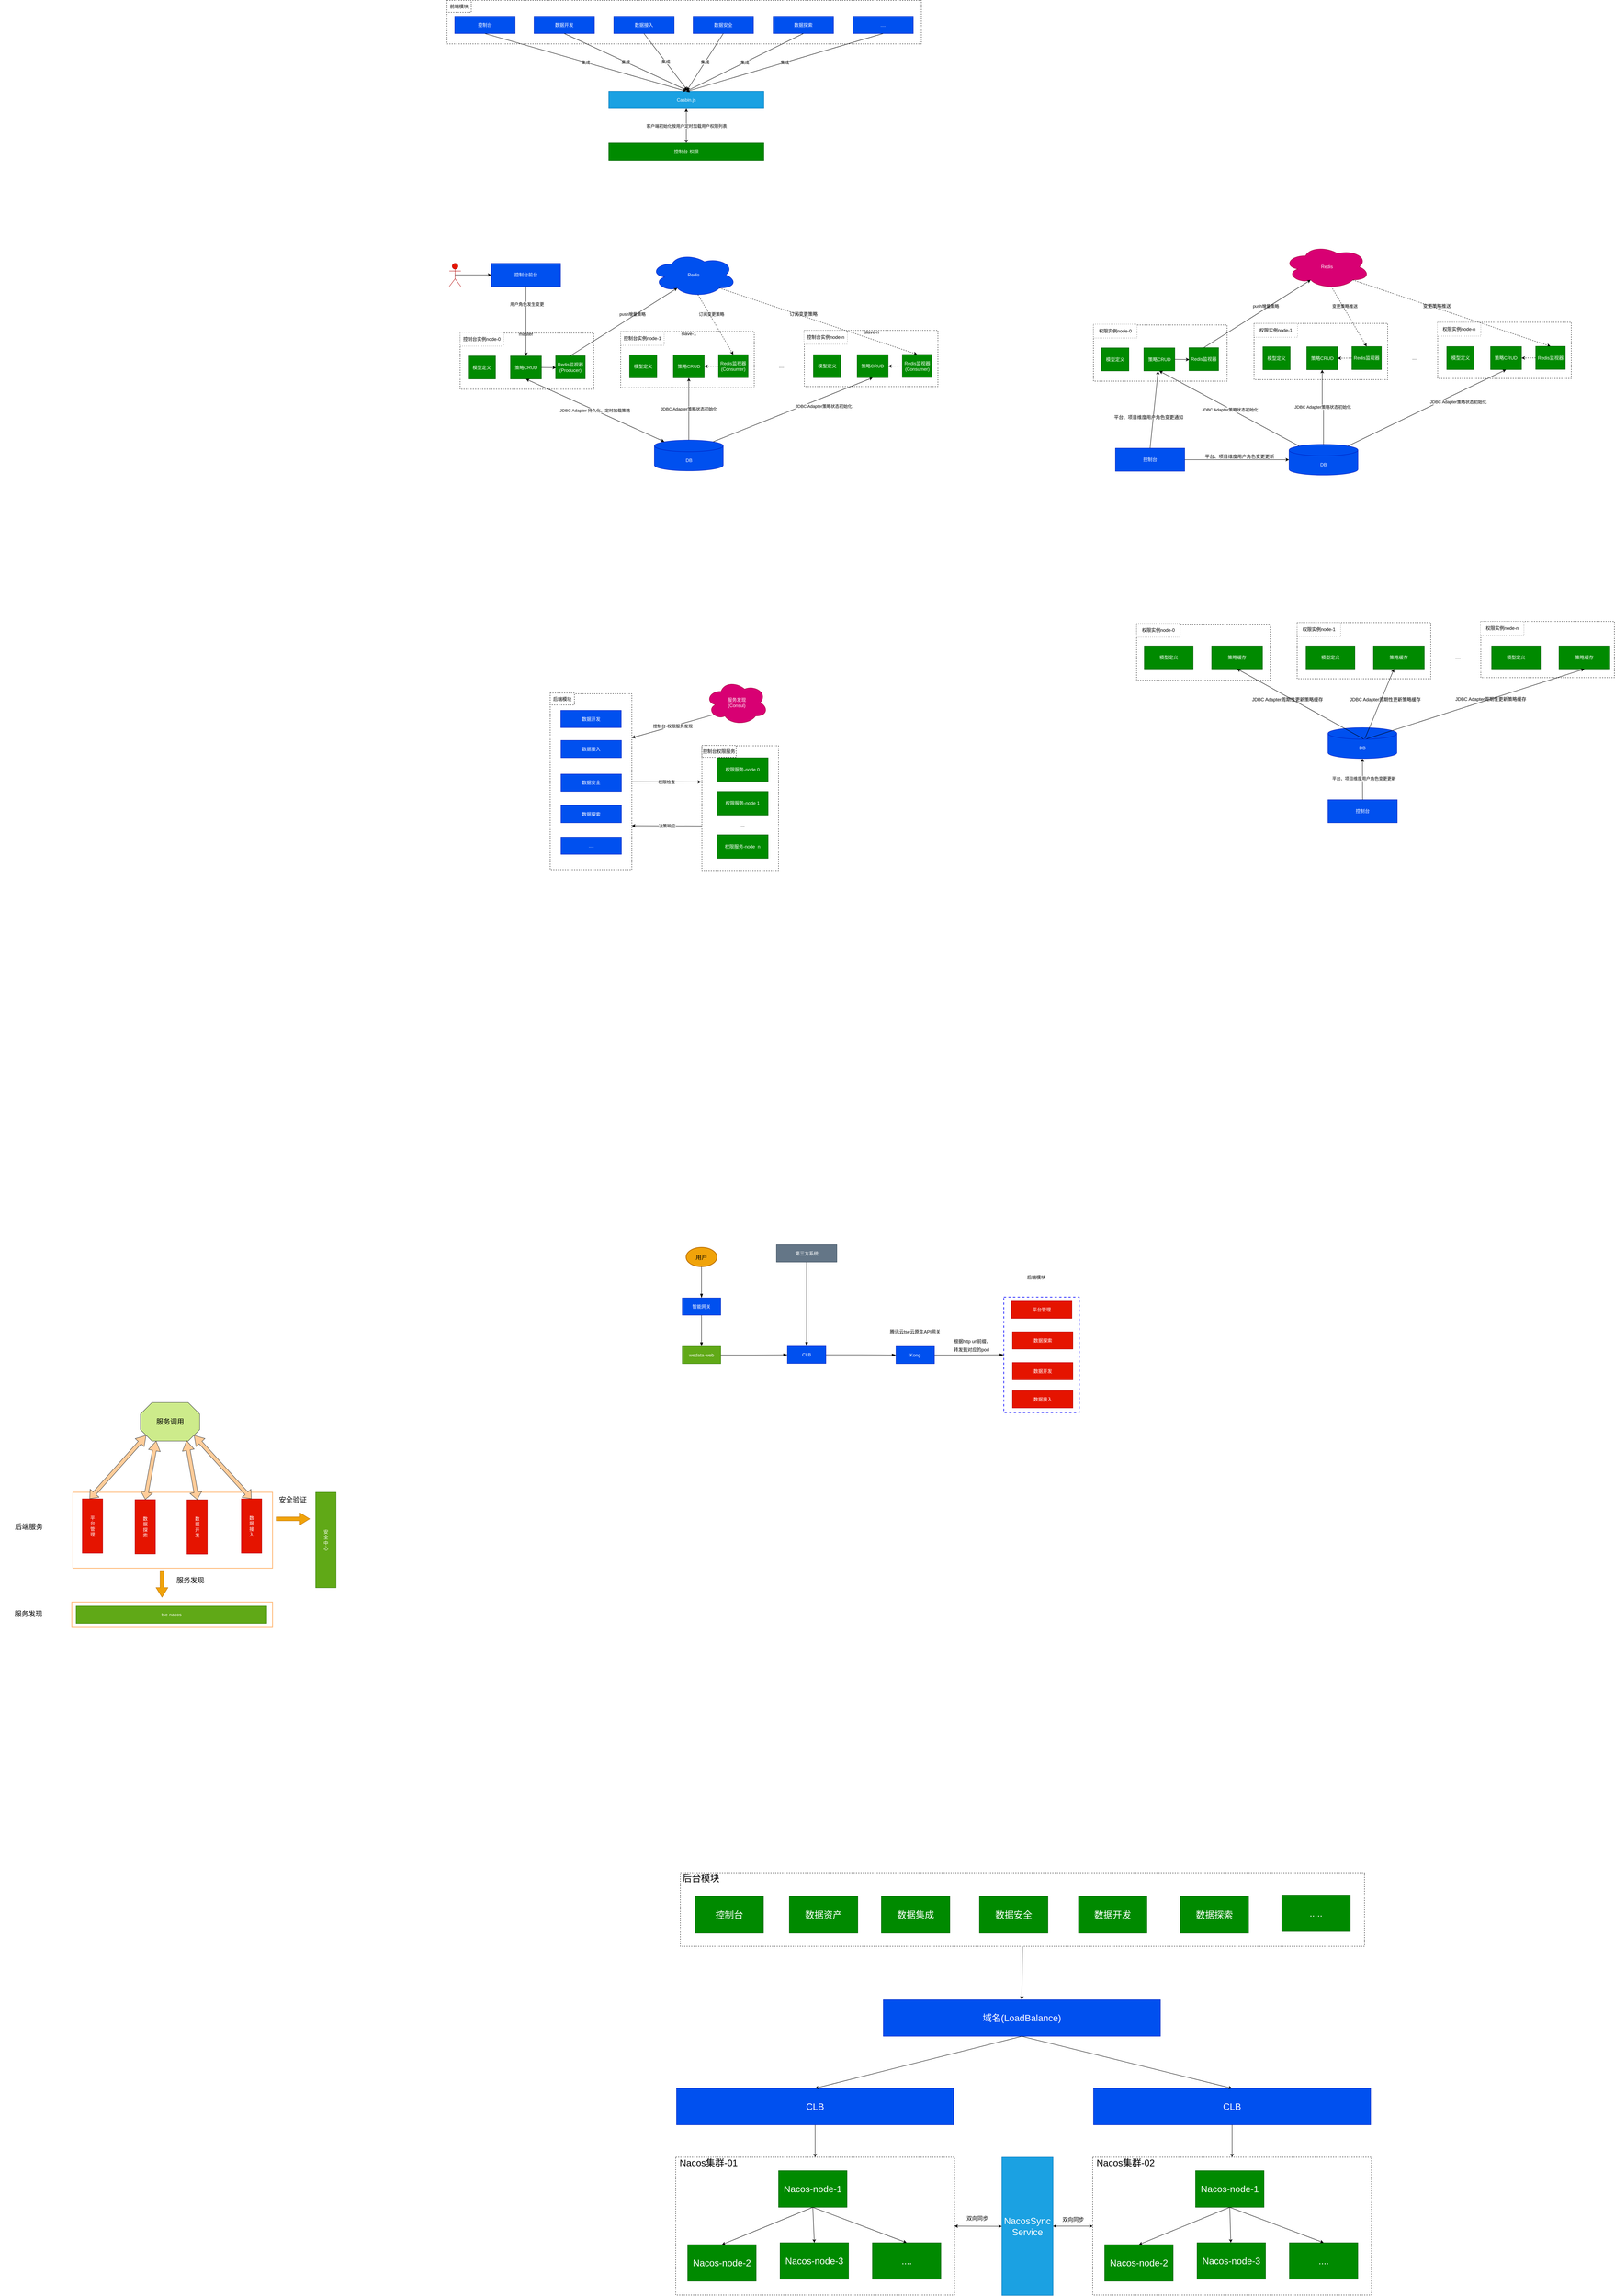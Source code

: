 <mxfile version="21.6.2" type="github">
  <diagram name="第 1 页" id="rSITWLfSeUWYuQN2Bznp">
    <mxGraphModel dx="7702" dy="11073" grid="0" gridSize="10" guides="1" tooltips="1" connect="1" arrows="1" fold="1" page="0" pageScale="1" pageWidth="4681" pageHeight="3300" math="0" shadow="0">
      <root>
        <mxCell id="0" />
        <mxCell id="1" parent="0" />
        <mxCell id="4a8QyKSphHuFg5RYcQKH-2" value="" style="rounded=0;whiteSpace=wrap;html=1;dashed=1;" parent="1" vertex="1">
          <mxGeometry x="-3350" y="-8825" width="1232" height="113" as="geometry" />
        </mxCell>
        <mxCell id="4a8QyKSphHuFg5RYcQKH-3" value="控制台" style="rounded=0;whiteSpace=wrap;html=1;strokeColor=#001DBC;fillColor=#0050ef;fontColor=#ffffff;" parent="1" vertex="1">
          <mxGeometry x="-3330" y="-8784" width="157" height="45" as="geometry" />
        </mxCell>
        <mxCell id="4a8QyKSphHuFg5RYcQKH-4" value="数据开发" style="rounded=0;whiteSpace=wrap;html=1;strokeColor=#001DBC;fillColor=#0050ef;fontColor=#ffffff;" parent="1" vertex="1">
          <mxGeometry x="-3124" y="-8784" width="157" height="45" as="geometry" />
        </mxCell>
        <mxCell id="4a8QyKSphHuFg5RYcQKH-5" value="数据接入" style="rounded=0;whiteSpace=wrap;html=1;strokeColor=#001DBC;fillColor=#0050ef;fontColor=#ffffff;" parent="1" vertex="1">
          <mxGeometry x="-2917" y="-8784" width="157" height="45" as="geometry" />
        </mxCell>
        <mxCell id="4a8QyKSphHuFg5RYcQKH-6" value="数据安全" style="rounded=0;whiteSpace=wrap;html=1;strokeColor=#001DBC;fillColor=#0050ef;fontColor=#ffffff;" parent="1" vertex="1">
          <mxGeometry x="-2711" y="-8784" width="157" height="45" as="geometry" />
        </mxCell>
        <mxCell id="4a8QyKSphHuFg5RYcQKH-7" value="数据探索" style="rounded=0;whiteSpace=wrap;html=1;strokeColor=#001DBC;fillColor=#0050ef;fontColor=#ffffff;" parent="1" vertex="1">
          <mxGeometry x="-2503" y="-8784" width="157" height="45" as="geometry" />
        </mxCell>
        <mxCell id="4a8QyKSphHuFg5RYcQKH-8" value="...." style="rounded=0;whiteSpace=wrap;html=1;strokeColor=#001DBC;fillColor=#0050ef;fontColor=#ffffff;" parent="1" vertex="1">
          <mxGeometry x="-2296" y="-8784" width="157" height="45" as="geometry" />
        </mxCell>
        <mxCell id="4a8QyKSphHuFg5RYcQKH-9" value="Casbin.js" style="rounded=0;whiteSpace=wrap;html=1;strokeColor=#006EAF;fillColor=#1ba1e2;fontColor=#ffffff;" parent="1" vertex="1">
          <mxGeometry x="-2930" y="-8589" width="403" height="45" as="geometry" />
        </mxCell>
        <mxCell id="4a8QyKSphHuFg5RYcQKH-10" value="控制台-权限" style="rounded=0;whiteSpace=wrap;html=1;strokeColor=#005700;fillColor=#008a00;fontColor=#ffffff;" parent="1" vertex="1">
          <mxGeometry x="-2930" y="-8454.5" width="403" height="45" as="geometry" />
        </mxCell>
        <mxCell id="4a8QyKSphHuFg5RYcQKH-11" value="集成" style="endArrow=classic;html=1;rounded=0;exitX=0.5;exitY=1;exitDx=0;exitDy=0;entryX=0.5;entryY=0;entryDx=0;entryDy=0;" parent="1" source="4a8QyKSphHuFg5RYcQKH-3" target="4a8QyKSphHuFg5RYcQKH-9" edge="1">
          <mxGeometry width="50" height="50" relative="1" as="geometry">
            <mxPoint x="-2587" y="-8606" as="sourcePoint" />
            <mxPoint x="-2537" y="-8656" as="targetPoint" />
          </mxGeometry>
        </mxCell>
        <mxCell id="4a8QyKSphHuFg5RYcQKH-12" value="集成" style="endArrow=classic;html=1;rounded=0;exitX=0.5;exitY=1;exitDx=0;exitDy=0;" parent="1" source="4a8QyKSphHuFg5RYcQKH-4" edge="1">
          <mxGeometry width="50" height="50" relative="1" as="geometry">
            <mxPoint x="-3241" y="-8729" as="sourcePoint" />
            <mxPoint x="-2726" y="-8591" as="targetPoint" />
          </mxGeometry>
        </mxCell>
        <mxCell id="4a8QyKSphHuFg5RYcQKH-13" value="集成" style="endArrow=classic;html=1;rounded=0;exitX=0.5;exitY=1;exitDx=0;exitDy=0;" parent="1" source="4a8QyKSphHuFg5RYcQKH-5" edge="1">
          <mxGeometry width="50" height="50" relative="1" as="geometry">
            <mxPoint x="-3035" y="-8729" as="sourcePoint" />
            <mxPoint x="-2726" y="-8592" as="targetPoint" />
          </mxGeometry>
        </mxCell>
        <mxCell id="4a8QyKSphHuFg5RYcQKH-14" value="集成" style="endArrow=classic;html=1;rounded=0;exitX=0.5;exitY=1;exitDx=0;exitDy=0;" parent="1" source="4a8QyKSphHuFg5RYcQKH-6" edge="1">
          <mxGeometry width="50" height="50" relative="1" as="geometry">
            <mxPoint x="-2828" y="-8729" as="sourcePoint" />
            <mxPoint x="-2727" y="-8591" as="targetPoint" />
          </mxGeometry>
        </mxCell>
        <mxCell id="4a8QyKSphHuFg5RYcQKH-15" value="集成" style="endArrow=classic;html=1;rounded=0;exitX=0.5;exitY=1;exitDx=0;exitDy=0;entryX=0.5;entryY=0;entryDx=0;entryDy=0;" parent="1" source="4a8QyKSphHuFg5RYcQKH-7" target="4a8QyKSphHuFg5RYcQKH-9" edge="1">
          <mxGeometry width="50" height="50" relative="1" as="geometry">
            <mxPoint x="-2622" y="-8729" as="sourcePoint" />
            <mxPoint x="-2717" y="-8581" as="targetPoint" />
          </mxGeometry>
        </mxCell>
        <mxCell id="4a8QyKSphHuFg5RYcQKH-16" value="集成" style="endArrow=classic;html=1;rounded=0;exitX=0.5;exitY=1;exitDx=0;exitDy=0;" parent="1" source="4a8QyKSphHuFg5RYcQKH-8" edge="1">
          <mxGeometry width="50" height="50" relative="1" as="geometry">
            <mxPoint x="-2414" y="-8729" as="sourcePoint" />
            <mxPoint x="-2729" y="-8588" as="targetPoint" />
          </mxGeometry>
        </mxCell>
        <mxCell id="4a8QyKSphHuFg5RYcQKH-17" value="前端模块" style="rounded=0;whiteSpace=wrap;html=1;dashed=1;" parent="1" vertex="1">
          <mxGeometry x="-3350" y="-8825" width="63" height="31" as="geometry" />
        </mxCell>
        <mxCell id="4a8QyKSphHuFg5RYcQKH-18" value="客户端初始化按用户定时加载用户权限列表" style="endArrow=classic;startArrow=classic;html=1;rounded=0;exitX=0.5;exitY=0;exitDx=0;exitDy=0;" parent="1" source="4a8QyKSphHuFg5RYcQKH-10" target="4a8QyKSphHuFg5RYcQKH-9" edge="1">
          <mxGeometry x="-0.003" width="50" height="50" relative="1" as="geometry">
            <mxPoint x="-2670" y="-8839" as="sourcePoint" />
            <mxPoint x="-2620" y="-8889" as="targetPoint" />
            <mxPoint as="offset" />
          </mxGeometry>
        </mxCell>
        <mxCell id="4a8QyKSphHuFg5RYcQKH-19" value="" style="rounded=0;whiteSpace=wrap;html=1;dashed=1;" parent="1" vertex="1">
          <mxGeometry x="-3316" y="-7961" width="347" height="146" as="geometry" />
        </mxCell>
        <mxCell id="4a8QyKSphHuFg5RYcQKH-20" value="模型定义" style="rounded=0;whiteSpace=wrap;html=1;fillColor=#008a00;fontColor=#ffffff;strokeColor=#005700;" parent="1" vertex="1">
          <mxGeometry x="-3295" y="-7901.5" width="71" height="60" as="geometry" />
        </mxCell>
        <mxCell id="4a8QyKSphHuFg5RYcQKH-21" value="策略CRUD" style="rounded=0;whiteSpace=wrap;html=1;fillColor=#008a00;fontColor=#ffffff;strokeColor=#005700;" parent="1" vertex="1">
          <mxGeometry x="-3185.25" y="-7901.5" width="80.5" height="60" as="geometry" />
        </mxCell>
        <mxCell id="4a8QyKSphHuFg5RYcQKH-22" value="" style="rounded=0;whiteSpace=wrap;html=1;dashed=1;" parent="1" vertex="1">
          <mxGeometry x="-2899" y="-7965" width="347" height="146" as="geometry" />
        </mxCell>
        <mxCell id="4a8QyKSphHuFg5RYcQKH-23" value="控制台实例node-1" style="rounded=0;whiteSpace=wrap;html=1;dashed=1;dashPattern=1 4;" parent="1" vertex="1">
          <mxGeometry x="-2899" y="-7965" width="113" height="36" as="geometry" />
        </mxCell>
        <mxCell id="4a8QyKSphHuFg5RYcQKH-24" value="" style="rounded=0;whiteSpace=wrap;html=1;dashed=1;" parent="1" vertex="1">
          <mxGeometry x="-2422" y="-7968" width="347" height="146" as="geometry" />
        </mxCell>
        <mxCell id="4a8QyKSphHuFg5RYcQKH-25" value="...." style="rounded=0;whiteSpace=wrap;html=1;strokeColor=none;" parent="1" vertex="1">
          <mxGeometry x="-2501" y="-7889" width="39" height="28" as="geometry" />
        </mxCell>
        <mxCell id="4a8QyKSphHuFg5RYcQKH-26" value="JDBC Adapter策略状态初始化" style="edgeStyle=orthogonalEdgeStyle;rounded=0;orthogonalLoop=1;jettySize=auto;html=1;exitX=0.5;exitY=0;exitDx=0;exitDy=0;exitPerimeter=0;" parent="1" source="4a8QyKSphHuFg5RYcQKH-27" target="4a8QyKSphHuFg5RYcQKH-42" edge="1">
          <mxGeometry x="0.007" relative="1" as="geometry">
            <mxPoint as="offset" />
          </mxGeometry>
        </mxCell>
        <mxCell id="4a8QyKSphHuFg5RYcQKH-27" value="DB" style="shape=cylinder3;whiteSpace=wrap;html=1;boundedLbl=1;backgroundOutline=1;size=15;fillColor=#0050ef;fontColor=#ffffff;strokeColor=#001DBC;" parent="1" vertex="1">
          <mxGeometry x="-2811.5" y="-7683" width="179" height="80" as="geometry" />
        </mxCell>
        <mxCell id="4a8QyKSphHuFg5RYcQKH-28" value="master" style="text;html=1;strokeColor=none;fillColor=none;align=center;verticalAlign=middle;whiteSpace=wrap;rounded=0;" parent="1" vertex="1">
          <mxGeometry x="-3175" y="-7973" width="60" height="30" as="geometry" />
        </mxCell>
        <mxCell id="4a8QyKSphHuFg5RYcQKH-29" value="slave-1" style="text;html=1;strokeColor=none;fillColor=none;align=center;verticalAlign=middle;whiteSpace=wrap;rounded=0;" parent="1" vertex="1">
          <mxGeometry x="-2752" y="-7974" width="60" height="30" as="geometry" />
        </mxCell>
        <mxCell id="4a8QyKSphHuFg5RYcQKH-30" value="slave-n" style="text;html=1;strokeColor=none;fillColor=none;align=center;verticalAlign=middle;whiteSpace=wrap;rounded=0;" parent="1" vertex="1">
          <mxGeometry x="-2277" y="-7978" width="60" height="30" as="geometry" />
        </mxCell>
        <mxCell id="4a8QyKSphHuFg5RYcQKH-31" value="控制台实例node-0" style="rounded=0;whiteSpace=wrap;html=1;dashed=1;dashPattern=1 4;" parent="1" vertex="1">
          <mxGeometry x="-3316" y="-7963" width="113" height="36" as="geometry" />
        </mxCell>
        <mxCell id="4a8QyKSphHuFg5RYcQKH-32" value="控制台实例node-n" style="rounded=0;whiteSpace=wrap;html=1;dashed=1;dashPattern=1 4;" parent="1" vertex="1">
          <mxGeometry x="-2423" y="-7968" width="113" height="36" as="geometry" />
        </mxCell>
        <mxCell id="4a8QyKSphHuFg5RYcQKH-33" value="Redis" style="ellipse;shape=cloud;whiteSpace=wrap;html=1;fillColor=#0050ef;fontColor=#ffffff;strokeColor=#001DBC;" parent="1" vertex="1">
          <mxGeometry x="-2821" y="-8169" width="223" height="114" as="geometry" />
        </mxCell>
        <mxCell id="4a8QyKSphHuFg5RYcQKH-34" value="JDBC Adapter策略状态初始化" style="endArrow=classic;html=1;rounded=0;entryX=0.5;entryY=1;entryDx=0;entryDy=0;exitX=0.855;exitY=0;exitDx=0;exitDy=4.35;exitPerimeter=0;" parent="1" source="4a8QyKSphHuFg5RYcQKH-27" target="4a8QyKSphHuFg5RYcQKH-52" edge="1">
          <mxGeometry x="0.34" y="-22" width="50" height="50" relative="1" as="geometry">
            <mxPoint x="-2725" y="-7689" as="sourcePoint" />
            <mxPoint x="-2721" y="-7903" as="targetPoint" />
            <mxPoint x="1" y="-1" as="offset" />
          </mxGeometry>
        </mxCell>
        <mxCell id="4a8QyKSphHuFg5RYcQKH-35" value="JDBC Adapter 持久化、定时加载策略" style="endArrow=classic;startArrow=classic;html=1;rounded=0;exitX=0.5;exitY=1;exitDx=0;exitDy=0;entryX=0.145;entryY=0;entryDx=0;entryDy=4.35;entryPerimeter=0;" parent="1" source="4a8QyKSphHuFg5RYcQKH-21" target="4a8QyKSphHuFg5RYcQKH-27" edge="1">
          <mxGeometry x="-0.004" width="50" height="50" relative="1" as="geometry">
            <mxPoint x="-2771" y="-7853" as="sourcePoint" />
            <mxPoint x="-2721" y="-7903" as="targetPoint" />
            <mxPoint as="offset" />
          </mxGeometry>
        </mxCell>
        <mxCell id="4a8QyKSphHuFg5RYcQKH-36" value="控制台前台" style="rounded=0;whiteSpace=wrap;html=1;strokeColor=#001DBC;fillColor=#0050ef;fontColor=#ffffff;" parent="1" vertex="1">
          <mxGeometry x="-3235" y="-8142" width="180" height="60" as="geometry" />
        </mxCell>
        <mxCell id="4a8QyKSphHuFg5RYcQKH-37" value="" style="endArrow=classic;html=1;rounded=0;exitX=0.5;exitY=1;exitDx=0;exitDy=0;entryX=0.5;entryY=0;entryDx=0;entryDy=0;" parent="1" source="4a8QyKSphHuFg5RYcQKH-36" target="4a8QyKSphHuFg5RYcQKH-21" edge="1">
          <mxGeometry width="50" height="50" relative="1" as="geometry">
            <mxPoint x="-2766" y="-7867" as="sourcePoint" />
            <mxPoint x="-2716" y="-7917" as="targetPoint" />
          </mxGeometry>
        </mxCell>
        <mxCell id="4a8QyKSphHuFg5RYcQKH-38" value="" style="endArrow=classic;html=1;rounded=0;exitX=0.55;exitY=0.95;exitDx=0;exitDy=0;exitPerimeter=0;entryX=0.5;entryY=0;entryDx=0;entryDy=0;dashed=1;" parent="1" source="4a8QyKSphHuFg5RYcQKH-33" target="4a8QyKSphHuFg5RYcQKH-43" edge="1">
          <mxGeometry width="50" height="50" relative="1" as="geometry">
            <mxPoint x="-2762" y="-7988" as="sourcePoint" />
            <mxPoint x="-2712" y="-8038" as="targetPoint" />
          </mxGeometry>
        </mxCell>
        <mxCell id="4a8QyKSphHuFg5RYcQKH-39" value="" style="endArrow=classic;html=1;rounded=0;exitX=0.8;exitY=0.8;exitDx=0;exitDy=0;exitPerimeter=0;entryX=0.5;entryY=0;entryDx=0;entryDy=0;dashed=1;" parent="1" source="4a8QyKSphHuFg5RYcQKH-33" target="4a8QyKSphHuFg5RYcQKH-53" edge="1">
          <mxGeometry width="50" height="50" relative="1" as="geometry">
            <mxPoint x="-2762" y="-7988" as="sourcePoint" />
            <mxPoint x="-2712" y="-8038" as="targetPoint" />
          </mxGeometry>
        </mxCell>
        <mxCell id="4a8QyKSphHuFg5RYcQKH-40" value="Redis监视器&lt;br&gt;(Producer)" style="rounded=0;whiteSpace=wrap;html=1;fillColor=#008a00;fontColor=#ffffff;strokeColor=#005700;" parent="1" vertex="1">
          <mxGeometry x="-3068" y="-7902" width="77" height="60" as="geometry" />
        </mxCell>
        <mxCell id="4a8QyKSphHuFg5RYcQKH-41" value="模型定义" style="rounded=0;whiteSpace=wrap;html=1;fillColor=#008a00;fontColor=#ffffff;strokeColor=#005700;" parent="1" vertex="1">
          <mxGeometry x="-2876" y="-7904.5" width="71" height="60" as="geometry" />
        </mxCell>
        <mxCell id="4a8QyKSphHuFg5RYcQKH-42" value="策略CRUD" style="rounded=0;whiteSpace=wrap;html=1;fillColor=#008a00;fontColor=#ffffff;strokeColor=#005700;" parent="1" vertex="1">
          <mxGeometry x="-2762.25" y="-7904.5" width="80.5" height="60" as="geometry" />
        </mxCell>
        <mxCell id="4a8QyKSphHuFg5RYcQKH-43" value="Redis监视器&lt;br&gt;(Consumer)" style="rounded=0;whiteSpace=wrap;html=1;fillColor=#008a00;fontColor=#ffffff;strokeColor=#005700;" parent="1" vertex="1">
          <mxGeometry x="-2645" y="-7905" width="77" height="60" as="geometry" />
        </mxCell>
        <mxCell id="4a8QyKSphHuFg5RYcQKH-44" value="&lt;meta charset=&quot;utf-8&quot;&gt;&lt;span style=&quot;color: rgb(0, 0, 0); font-family: Helvetica; font-size: 11px; font-style: normal; font-variant-ligatures: normal; font-variant-caps: normal; font-weight: 400; letter-spacing: normal; orphans: 2; text-align: center; text-indent: 0px; text-transform: none; widows: 2; word-spacing: 0px; -webkit-text-stroke-width: 0px; background-color: rgb(255, 255, 255); text-decoration-thickness: initial; text-decoration-style: initial; text-decoration-color: initial; float: none; display: inline !important;&quot;&gt;用户角色发生变更&lt;/span&gt;" style="text;html=1;strokeColor=none;fillColor=none;align=center;verticalAlign=middle;whiteSpace=wrap;rounded=0;" parent="1" vertex="1">
          <mxGeometry x="-3199.5" y="-8051" width="114" height="30" as="geometry" />
        </mxCell>
        <mxCell id="4a8QyKSphHuFg5RYcQKH-45" value="" style="endArrow=classic;html=1;rounded=0;exitX=0.5;exitY=0;exitDx=0;exitDy=0;entryX=0.31;entryY=0.8;entryDx=0;entryDy=0;entryPerimeter=0;" parent="1" source="4a8QyKSphHuFg5RYcQKH-40" target="4a8QyKSphHuFg5RYcQKH-33" edge="1">
          <mxGeometry width="50" height="50" relative="1" as="geometry">
            <mxPoint x="-3025" y="-7902" as="sourcePoint" />
            <mxPoint x="-2901.79" y="-8024" as="targetPoint" />
          </mxGeometry>
        </mxCell>
        <mxCell id="4a8QyKSphHuFg5RYcQKH-46" value="Actor" style="shape=umlActor;verticalLabelPosition=bottom;verticalAlign=top;html=1;outlineConnect=0;fillColor=#e51400;fontColor=#ffffff;strokeColor=#B20000;" parent="1" vertex="1">
          <mxGeometry x="-3344" y="-8142" width="30" height="60" as="geometry" />
        </mxCell>
        <mxCell id="4a8QyKSphHuFg5RYcQKH-47" value="&lt;span style=&quot;font-size: 11px;&quot;&gt;订阅变更策略&lt;/span&gt;" style="text;html=1;strokeColor=none;fillColor=none;align=center;verticalAlign=middle;whiteSpace=wrap;rounded=0;" parent="1" vertex="1">
          <mxGeometry x="-2720" y="-8025" width="114" height="30" as="geometry" />
        </mxCell>
        <mxCell id="4a8QyKSphHuFg5RYcQKH-48" value="订阅变更策略" style="text;html=1;strokeColor=none;fillColor=none;align=center;verticalAlign=middle;whiteSpace=wrap;rounded=0;" parent="1" vertex="1">
          <mxGeometry x="-2481" y="-8025" width="114" height="30" as="geometry" />
        </mxCell>
        <mxCell id="4a8QyKSphHuFg5RYcQKH-49" value="&lt;span style=&quot;font-size: 11px;&quot;&gt;push增量策略&lt;/span&gt;" style="text;html=1;strokeColor=none;fillColor=none;align=center;verticalAlign=middle;whiteSpace=wrap;rounded=0;" parent="1" vertex="1">
          <mxGeometry x="-2925.5" y="-8025" width="114" height="30" as="geometry" />
        </mxCell>
        <mxCell id="4a8QyKSphHuFg5RYcQKH-50" value="" style="endArrow=classic;html=1;rounded=0;exitX=0.5;exitY=0.5;exitDx=0;exitDy=0;exitPerimeter=0;entryX=0;entryY=0.5;entryDx=0;entryDy=0;" parent="1" source="4a8QyKSphHuFg5RYcQKH-46" target="4a8QyKSphHuFg5RYcQKH-36" edge="1">
          <mxGeometry width="50" height="50" relative="1" as="geometry">
            <mxPoint x="-2762" y="-7988" as="sourcePoint" />
            <mxPoint x="-2712" y="-8038" as="targetPoint" />
          </mxGeometry>
        </mxCell>
        <mxCell id="4a8QyKSphHuFg5RYcQKH-51" value="模型定义" style="rounded=0;whiteSpace=wrap;html=1;fillColor=#008a00;fontColor=#ffffff;strokeColor=#005700;" parent="1" vertex="1">
          <mxGeometry x="-2398.5" y="-7905" width="71" height="60" as="geometry" />
        </mxCell>
        <mxCell id="4a8QyKSphHuFg5RYcQKH-52" value="策略CRUD" style="rounded=0;whiteSpace=wrap;html=1;fillColor=#008a00;fontColor=#ffffff;strokeColor=#005700;" parent="1" vertex="1">
          <mxGeometry x="-2284.75" y="-7905" width="80.5" height="60" as="geometry" />
        </mxCell>
        <mxCell id="4a8QyKSphHuFg5RYcQKH-53" value="Redis监视器&lt;br&gt;(Consumer)" style="rounded=0;whiteSpace=wrap;html=1;fillColor=#008a00;fontColor=#ffffff;strokeColor=#005700;" parent="1" vertex="1">
          <mxGeometry x="-2167.5" y="-7905.5" width="77" height="60" as="geometry" />
        </mxCell>
        <mxCell id="4a8QyKSphHuFg5RYcQKH-54" value="" style="endArrow=classic;html=1;rounded=0;exitX=0;exitY=0.5;exitDx=0;exitDy=0;entryX=1;entryY=0.5;entryDx=0;entryDy=0;dashed=1;" parent="1" source="4a8QyKSphHuFg5RYcQKH-43" target="4a8QyKSphHuFg5RYcQKH-42" edge="1">
          <mxGeometry width="50" height="50" relative="1" as="geometry">
            <mxPoint x="-2747" y="-7824" as="sourcePoint" />
            <mxPoint x="-2676" y="-7874" as="targetPoint" />
          </mxGeometry>
        </mxCell>
        <mxCell id="4a8QyKSphHuFg5RYcQKH-55" value="" style="endArrow=classic;html=1;rounded=0;exitX=0;exitY=0.5;exitDx=0;exitDy=0;entryX=1;entryY=0.5;entryDx=0;entryDy=0;dashed=1;" parent="1" source="4a8QyKSphHuFg5RYcQKH-53" target="4a8QyKSphHuFg5RYcQKH-52" edge="1">
          <mxGeometry width="50" height="50" relative="1" as="geometry">
            <mxPoint x="-2747" y="-7824" as="sourcePoint" />
            <mxPoint x="-2207" y="-7874" as="targetPoint" />
          </mxGeometry>
        </mxCell>
        <mxCell id="4a8QyKSphHuFg5RYcQKH-56" value="" style="endArrow=classic;html=1;rounded=0;exitX=1;exitY=0.5;exitDx=0;exitDy=0;" parent="1" source="4a8QyKSphHuFg5RYcQKH-21" edge="1">
          <mxGeometry width="50" height="50" relative="1" as="geometry">
            <mxPoint x="-2747" y="-7824" as="sourcePoint" />
            <mxPoint x="-3067" y="-7871" as="targetPoint" />
          </mxGeometry>
        </mxCell>
        <mxCell id="4a8QyKSphHuFg5RYcQKH-57" value="" style="rounded=0;whiteSpace=wrap;html=1;dashed=1;" parent="1" vertex="1">
          <mxGeometry x="-2688" y="-6889" width="199" height="324" as="geometry" />
        </mxCell>
        <mxCell id="4a8QyKSphHuFg5RYcQKH-58" value="" style="rounded=0;whiteSpace=wrap;html=1;dashed=1;" parent="1" vertex="1">
          <mxGeometry x="-3082" y="-7024" width="212" height="457" as="geometry" />
        </mxCell>
        <mxCell id="4a8QyKSphHuFg5RYcQKH-59" value="数据开发" style="rounded=0;whiteSpace=wrap;html=1;strokeColor=#001DBC;fillColor=#0050ef;fontColor=#ffffff;" parent="1" vertex="1">
          <mxGeometry x="-3054.5" y="-6981" width="157" height="45" as="geometry" />
        </mxCell>
        <mxCell id="4a8QyKSphHuFg5RYcQKH-60" value="数据接入" style="rounded=0;whiteSpace=wrap;html=1;strokeColor=#001DBC;fillColor=#0050ef;fontColor=#ffffff;" parent="1" vertex="1">
          <mxGeometry x="-3054" y="-6903" width="157" height="45" as="geometry" />
        </mxCell>
        <mxCell id="4a8QyKSphHuFg5RYcQKH-61" value="数据安全" style="rounded=0;whiteSpace=wrap;html=1;strokeColor=#001DBC;fillColor=#0050ef;fontColor=#ffffff;" parent="1" vertex="1">
          <mxGeometry x="-3054" y="-6815.5" width="157" height="45" as="geometry" />
        </mxCell>
        <mxCell id="4a8QyKSphHuFg5RYcQKH-62" value="数据探索" style="rounded=0;whiteSpace=wrap;html=1;strokeColor=#001DBC;fillColor=#0050ef;fontColor=#ffffff;" parent="1" vertex="1">
          <mxGeometry x="-3054" y="-6734" width="157" height="45" as="geometry" />
        </mxCell>
        <mxCell id="4a8QyKSphHuFg5RYcQKH-63" value="...." style="rounded=0;whiteSpace=wrap;html=1;strokeColor=#001DBC;fillColor=#0050ef;fontColor=#ffffff;" parent="1" vertex="1">
          <mxGeometry x="-3054" y="-6652" width="157" height="45" as="geometry" />
        </mxCell>
        <mxCell id="4a8QyKSphHuFg5RYcQKH-64" value="服务发现&lt;br&gt;(Consul)" style="ellipse;shape=cloud;whiteSpace=wrap;html=1;fillColor=#d80073;fontColor=#ffffff;strokeColor=#A50040;" parent="1" vertex="1">
          <mxGeometry x="-2679" y="-7059.5" width="163" height="116.5" as="geometry" />
        </mxCell>
        <mxCell id="4a8QyKSphHuFg5RYcQKH-65" value="权限服务-node 0" style="rounded=0;whiteSpace=wrap;html=1;strokeColor=#005700;fillColor=#008a00;fontColor=#ffffff;" parent="1" vertex="1">
          <mxGeometry x="-2649" y="-6858" width="133" height="61.62" as="geometry" />
        </mxCell>
        <mxCell id="4a8QyKSphHuFg5RYcQKH-66" value="后端模块" style="rounded=0;whiteSpace=wrap;html=1;dashed=1;" parent="1" vertex="1">
          <mxGeometry x="-3082" y="-7026" width="63" height="31" as="geometry" />
        </mxCell>
        <mxCell id="4a8QyKSphHuFg5RYcQKH-67" value="控制台-权限服务发现" style="endArrow=classic;html=1;rounded=0;exitX=0.13;exitY=0.77;exitDx=0;exitDy=0;exitPerimeter=0;entryX=1;entryY=0.25;entryDx=0;entryDy=0;" parent="1" source="4a8QyKSphHuFg5RYcQKH-64" target="4a8QyKSphHuFg5RYcQKH-58" edge="1">
          <mxGeometry width="50" height="50" relative="1" as="geometry">
            <mxPoint x="-2643" y="-6795" as="sourcePoint" />
            <mxPoint x="-2593" y="-6845" as="targetPoint" />
          </mxGeometry>
        </mxCell>
        <mxCell id="4a8QyKSphHuFg5RYcQKH-68" value="权限检查" style="endArrow=classic;html=1;rounded=0;exitX=1;exitY=0.5;exitDx=0;exitDy=0;" parent="1" source="4a8QyKSphHuFg5RYcQKH-58" edge="1">
          <mxGeometry width="50" height="50" relative="1" as="geometry">
            <mxPoint x="-2643" y="-6795" as="sourcePoint" />
            <mxPoint x="-2690" y="-6795" as="targetPoint" />
          </mxGeometry>
        </mxCell>
        <mxCell id="4a8QyKSphHuFg5RYcQKH-69" value="决策响应" style="endArrow=classic;html=1;rounded=0;exitX=0.001;exitY=0.643;exitDx=0;exitDy=0;entryX=1;entryY=0.75;entryDx=0;entryDy=0;exitPerimeter=0;" parent="1" source="4a8QyKSphHuFg5RYcQKH-57" target="4a8QyKSphHuFg5RYcQKH-58" edge="1">
          <mxGeometry width="50" height="50" relative="1" as="geometry">
            <mxPoint x="-2512" y="-6621" as="sourcePoint" />
            <mxPoint x="-2462" y="-6671" as="targetPoint" />
          </mxGeometry>
        </mxCell>
        <mxCell id="4a8QyKSphHuFg5RYcQKH-70" value="权限服务-node 1" style="rounded=0;whiteSpace=wrap;html=1;strokeColor=#005700;fillColor=#008a00;fontColor=#ffffff;" parent="1" vertex="1">
          <mxGeometry x="-2649" y="-6770.5" width="133" height="61.62" as="geometry" />
        </mxCell>
        <mxCell id="4a8QyKSphHuFg5RYcQKH-71" value="权限服务-node&amp;nbsp; n" style="rounded=0;whiteSpace=wrap;html=1;strokeColor=#005700;fillColor=#008a00;fontColor=#ffffff;" parent="1" vertex="1">
          <mxGeometry x="-2649" y="-6658" width="133" height="61.62" as="geometry" />
        </mxCell>
        <mxCell id="4a8QyKSphHuFg5RYcQKH-72" value="..." style="text;html=1;strokeColor=none;fillColor=none;align=center;verticalAlign=middle;whiteSpace=wrap;rounded=0;" parent="1" vertex="1">
          <mxGeometry x="-2612.5" y="-6698" width="60" height="30" as="geometry" />
        </mxCell>
        <mxCell id="4a8QyKSphHuFg5RYcQKH-73" value="控制台权限服务" style="rounded=0;whiteSpace=wrap;html=1;dashed=1;" parent="1" vertex="1">
          <mxGeometry x="-2688" y="-6890" width="89" height="31" as="geometry" />
        </mxCell>
        <mxCell id="LJCqseSLH2LsD6lt6-3H-1" value="" style="rounded=0;whiteSpace=wrap;html=1;dashed=1;" parent="1" vertex="1">
          <mxGeometry x="-1559" y="-7205" width="347" height="146" as="geometry" />
        </mxCell>
        <mxCell id="LJCqseSLH2LsD6lt6-3H-4" value="" style="rounded=0;whiteSpace=wrap;html=1;dashed=1;" parent="1" vertex="1">
          <mxGeometry x="-1142" y="-7209" width="347" height="146" as="geometry" />
        </mxCell>
        <mxCell id="LJCqseSLH2LsD6lt6-3H-5" value="权限实例node-1" style="rounded=0;whiteSpace=wrap;html=1;dashed=1;dashPattern=1 4;" parent="1" vertex="1">
          <mxGeometry x="-1142" y="-7209" width="113" height="36" as="geometry" />
        </mxCell>
        <mxCell id="LJCqseSLH2LsD6lt6-3H-6" value="" style="rounded=0;whiteSpace=wrap;html=1;dashed=1;" parent="1" vertex="1">
          <mxGeometry x="-665" y="-7212" width="347" height="146" as="geometry" />
        </mxCell>
        <mxCell id="LJCqseSLH2LsD6lt6-3H-7" value="...." style="rounded=0;whiteSpace=wrap;html=1;strokeColor=none;" parent="1" vertex="1">
          <mxGeometry x="-744" y="-7133" width="39" height="28" as="geometry" />
        </mxCell>
        <mxCell id="LJCqseSLH2LsD6lt6-3H-9" value="DB" style="shape=cylinder3;whiteSpace=wrap;html=1;boundedLbl=1;backgroundOutline=1;size=15;fillColor=#0050ef;fontColor=#ffffff;strokeColor=#001DBC;" parent="1" vertex="1">
          <mxGeometry x="-1062" y="-6936" width="179" height="80" as="geometry" />
        </mxCell>
        <mxCell id="LJCqseSLH2LsD6lt6-3H-13" value="权限实例node-0" style="rounded=0;whiteSpace=wrap;html=1;dashed=1;dashPattern=1 4;" parent="1" vertex="1">
          <mxGeometry x="-1559" y="-7207" width="113" height="36" as="geometry" />
        </mxCell>
        <mxCell id="LJCqseSLH2LsD6lt6-3H-14" value="权限实例node-n" style="rounded=0;whiteSpace=wrap;html=1;dashed=1;dashPattern=1 4;" parent="1" vertex="1">
          <mxGeometry x="-666" y="-7212" width="113" height="36" as="geometry" />
        </mxCell>
        <mxCell id="LJCqseSLH2LsD6lt6-3H-18" value="控制台" style="rounded=0;whiteSpace=wrap;html=1;strokeColor=#001DBC;fillColor=#0050ef;fontColor=#ffffff;" parent="1" vertex="1">
          <mxGeometry x="-1062" y="-6749" width="180" height="60" as="geometry" />
        </mxCell>
        <mxCell id="LJCqseSLH2LsD6lt6-3H-23" value="模型定义" style="rounded=0;whiteSpace=wrap;html=1;fillColor=#008a00;fontColor=#ffffff;strokeColor=#005700;" parent="1" vertex="1">
          <mxGeometry x="-1119" y="-7148.5" width="127" height="60" as="geometry" />
        </mxCell>
        <mxCell id="LJCqseSLH2LsD6lt6-3H-24" value="策略缓存" style="rounded=0;whiteSpace=wrap;html=1;fillColor=#008a00;fontColor=#ffffff;strokeColor=#005700;" parent="1" vertex="1">
          <mxGeometry x="-944" y="-7148.5" width="132.25" height="60" as="geometry" />
        </mxCell>
        <mxCell id="LJCqseSLH2LsD6lt6-3H-39" value="模型定义" style="rounded=0;whiteSpace=wrap;html=1;fillColor=#008a00;fontColor=#ffffff;strokeColor=#005700;" parent="1" vertex="1">
          <mxGeometry x="-1539.12" y="-7148.5" width="127" height="60" as="geometry" />
        </mxCell>
        <mxCell id="LJCqseSLH2LsD6lt6-3H-40" value="策略缓存" style="rounded=0;whiteSpace=wrap;html=1;fillColor=#008a00;fontColor=#ffffff;strokeColor=#005700;" parent="1" vertex="1">
          <mxGeometry x="-1364.12" y="-7148.5" width="132.25" height="60" as="geometry" />
        </mxCell>
        <mxCell id="LJCqseSLH2LsD6lt6-3H-43" value="模型定义" style="rounded=0;whiteSpace=wrap;html=1;fillColor=#008a00;fontColor=#ffffff;strokeColor=#005700;" parent="1" vertex="1">
          <mxGeometry x="-637" y="-7148.5" width="127" height="60" as="geometry" />
        </mxCell>
        <mxCell id="LJCqseSLH2LsD6lt6-3H-44" value="策略缓存" style="rounded=0;whiteSpace=wrap;html=1;fillColor=#008a00;fontColor=#ffffff;strokeColor=#005700;" parent="1" vertex="1">
          <mxGeometry x="-462" y="-7148.5" width="132.25" height="60" as="geometry" />
        </mxCell>
        <mxCell id="LJCqseSLH2LsD6lt6-3H-49" value="" style="endArrow=classic;html=1;rounded=0;exitX=0.5;exitY=0;exitDx=0;exitDy=0;" parent="1" source="LJCqseSLH2LsD6lt6-3H-18" target="LJCqseSLH2LsD6lt6-3H-9" edge="1">
          <mxGeometry width="50" height="50" relative="1" as="geometry">
            <mxPoint x="-1498" y="-7037" as="sourcePoint" />
            <mxPoint x="-1448" y="-7087" as="targetPoint" />
          </mxGeometry>
        </mxCell>
        <mxCell id="LJCqseSLH2LsD6lt6-3H-50" value="平台、项目维度用户角色变更更新" style="edgeLabel;html=1;align=center;verticalAlign=middle;resizable=0;points=[];" parent="LJCqseSLH2LsD6lt6-3H-49" vertex="1" connectable="0">
          <mxGeometry x="0.179" y="-3" relative="1" as="geometry">
            <mxPoint y="8" as="offset" />
          </mxGeometry>
        </mxCell>
        <mxCell id="LJCqseSLH2LsD6lt6-3H-51" value="" style="endArrow=classic;html=1;rounded=0;exitX=0.517;exitY=0.367;exitDx=0;exitDy=0;exitPerimeter=0;entryX=0.5;entryY=1;entryDx=0;entryDy=0;" parent="1" source="LJCqseSLH2LsD6lt6-3H-9" target="LJCqseSLH2LsD6lt6-3H-40" edge="1">
          <mxGeometry width="50" height="50" relative="1" as="geometry">
            <mxPoint x="-1967" y="-6979" as="sourcePoint" />
            <mxPoint x="-1917" y="-7029" as="targetPoint" />
          </mxGeometry>
        </mxCell>
        <mxCell id="LJCqseSLH2LsD6lt6-3H-52" value="" style="endArrow=classic;html=1;rounded=0;" parent="1" target="LJCqseSLH2LsD6lt6-3H-24" edge="1">
          <mxGeometry width="50" height="50" relative="1" as="geometry">
            <mxPoint x="-966" y="-6908" as="sourcePoint" />
            <mxPoint x="-1288" y="-7078" as="targetPoint" />
          </mxGeometry>
        </mxCell>
        <mxCell id="LJCqseSLH2LsD6lt6-3H-53" value="" style="endArrow=classic;html=1;rounded=0;entryX=0.5;entryY=1;entryDx=0;entryDy=0;" parent="1" target="LJCqseSLH2LsD6lt6-3H-44" edge="1">
          <mxGeometry width="50" height="50" relative="1" as="geometry">
            <mxPoint x="-962" y="-6907" as="sourcePoint" />
            <mxPoint x="-1114" y="-7029" as="targetPoint" />
          </mxGeometry>
        </mxCell>
        <mxCell id="LJCqseSLH2LsD6lt6-3H-55" value="JDBC Adapter周期性更新策略缓存" style="text;html=1;strokeColor=none;fillColor=none;align=center;verticalAlign=middle;whiteSpace=wrap;rounded=0;" parent="1" vertex="1">
          <mxGeometry x="-1265" y="-7024" width="196" height="30" as="geometry" />
        </mxCell>
        <mxCell id="LJCqseSLH2LsD6lt6-3H-59" value="JDBC Adapter周期性更新策略缓存" style="text;html=1;strokeColor=none;fillColor=none;align=center;verticalAlign=middle;whiteSpace=wrap;rounded=0;" parent="1" vertex="1">
          <mxGeometry x="-1011" y="-7024" width="196" height="30" as="geometry" />
        </mxCell>
        <mxCell id="LJCqseSLH2LsD6lt6-3H-60" value="JDBC Adapter周期性更新策略缓存" style="text;html=1;strokeColor=none;fillColor=none;align=center;verticalAlign=middle;whiteSpace=wrap;rounded=0;" parent="1" vertex="1">
          <mxGeometry x="-737" y="-7025" width="196" height="30" as="geometry" />
        </mxCell>
        <mxCell id="LJCqseSLH2LsD6lt6-3H-139" value="" style="rounded=0;whiteSpace=wrap;html=1;dashed=1;" parent="1" vertex="1">
          <mxGeometry x="-1671" y="-7982" width="347" height="146" as="geometry" />
        </mxCell>
        <mxCell id="LJCqseSLH2LsD6lt6-3H-140" value="模型定义" style="rounded=0;whiteSpace=wrap;html=1;fillColor=#008a00;fontColor=#ffffff;strokeColor=#005700;" parent="1" vertex="1">
          <mxGeometry x="-1650" y="-7922.5" width="71" height="60" as="geometry" />
        </mxCell>
        <mxCell id="LJCqseSLH2LsD6lt6-3H-141" value="策略CRUD" style="rounded=0;whiteSpace=wrap;html=1;fillColor=#008a00;fontColor=#ffffff;strokeColor=#005700;" parent="1" vertex="1">
          <mxGeometry x="-1540.25" y="-7922.5" width="80.5" height="60" as="geometry" />
        </mxCell>
        <mxCell id="LJCqseSLH2LsD6lt6-3H-142" value="" style="rounded=0;whiteSpace=wrap;html=1;dashed=1;" parent="1" vertex="1">
          <mxGeometry x="-1254" y="-7986" width="347" height="146" as="geometry" />
        </mxCell>
        <mxCell id="LJCqseSLH2LsD6lt6-3H-143" value="权限实例node-1" style="rounded=0;whiteSpace=wrap;html=1;dashed=1;dashPattern=1 4;" parent="1" vertex="1">
          <mxGeometry x="-1254" y="-7986" width="113" height="36" as="geometry" />
        </mxCell>
        <mxCell id="LJCqseSLH2LsD6lt6-3H-144" value="" style="rounded=0;whiteSpace=wrap;html=1;dashed=1;" parent="1" vertex="1">
          <mxGeometry x="-777" y="-7989" width="347" height="146" as="geometry" />
        </mxCell>
        <mxCell id="LJCqseSLH2LsD6lt6-3H-145" value="...." style="rounded=0;whiteSpace=wrap;html=1;strokeColor=none;" parent="1" vertex="1">
          <mxGeometry x="-856" y="-7910" width="39" height="28" as="geometry" />
        </mxCell>
        <mxCell id="LJCqseSLH2LsD6lt6-3H-146" value="JDBC Adapter策略状态初始化" style="edgeStyle=orthogonalEdgeStyle;rounded=0;orthogonalLoop=1;jettySize=auto;html=1;exitX=0.5;exitY=0;exitDx=0;exitDy=0;exitPerimeter=0;" parent="1" source="LJCqseSLH2LsD6lt6-3H-147" target="LJCqseSLH2LsD6lt6-3H-162" edge="1">
          <mxGeometry x="0.007" relative="1" as="geometry">
            <mxPoint as="offset" />
          </mxGeometry>
        </mxCell>
        <mxCell id="LJCqseSLH2LsD6lt6-3H-147" value="DB" style="shape=cylinder3;whiteSpace=wrap;html=1;boundedLbl=1;backgroundOutline=1;size=15;fillColor=#0050ef;fontColor=#ffffff;strokeColor=#001DBC;" parent="1" vertex="1">
          <mxGeometry x="-1163" y="-7672" width="179" height="80" as="geometry" />
        </mxCell>
        <mxCell id="LJCqseSLH2LsD6lt6-3H-151" value="权限实例node-0" style="rounded=0;whiteSpace=wrap;html=1;dashed=1;dashPattern=1 4;" parent="1" vertex="1">
          <mxGeometry x="-1671" y="-7984" width="113" height="36" as="geometry" />
        </mxCell>
        <mxCell id="LJCqseSLH2LsD6lt6-3H-152" value="权限实例node-n" style="rounded=0;whiteSpace=wrap;html=1;dashed=1;dashPattern=1 4;" parent="1" vertex="1">
          <mxGeometry x="-778" y="-7989" width="113" height="36" as="geometry" />
        </mxCell>
        <mxCell id="LJCqseSLH2LsD6lt6-3H-153" value="Redis" style="ellipse;shape=cloud;whiteSpace=wrap;html=1;fillColor=#d80073;fontColor=#ffffff;strokeColor=#A50040;" parent="1" vertex="1">
          <mxGeometry x="-1176" y="-8190" width="223" height="114" as="geometry" />
        </mxCell>
        <mxCell id="LJCqseSLH2LsD6lt6-3H-154" value="JDBC Adapter策略状态初始化" style="endArrow=classic;html=1;rounded=0;entryX=0.5;entryY=1;entryDx=0;entryDy=0;exitX=0.855;exitY=0;exitDx=0;exitDy=4.35;exitPerimeter=0;" parent="1" source="LJCqseSLH2LsD6lt6-3H-147" target="LJCqseSLH2LsD6lt6-3H-172" edge="1">
          <mxGeometry x="0.34" y="-22" width="50" height="50" relative="1" as="geometry">
            <mxPoint x="-1080" y="-7710" as="sourcePoint" />
            <mxPoint x="-1076" y="-7924" as="targetPoint" />
            <mxPoint x="1" y="-1" as="offset" />
          </mxGeometry>
        </mxCell>
        <mxCell id="LJCqseSLH2LsD6lt6-3H-158" value="" style="endArrow=classic;html=1;rounded=0;exitX=0.55;exitY=0.95;exitDx=0;exitDy=0;exitPerimeter=0;entryX=0.5;entryY=0;entryDx=0;entryDy=0;dashed=1;" parent="1" source="LJCqseSLH2LsD6lt6-3H-153" target="LJCqseSLH2LsD6lt6-3H-163" edge="1">
          <mxGeometry width="50" height="50" relative="1" as="geometry">
            <mxPoint x="-1117" y="-8009" as="sourcePoint" />
            <mxPoint x="-1067" y="-8059" as="targetPoint" />
          </mxGeometry>
        </mxCell>
        <mxCell id="LJCqseSLH2LsD6lt6-3H-159" value="" style="endArrow=classic;html=1;rounded=0;exitX=0.8;exitY=0.8;exitDx=0;exitDy=0;exitPerimeter=0;entryX=0.5;entryY=0;entryDx=0;entryDy=0;dashed=1;" parent="1" source="LJCqseSLH2LsD6lt6-3H-153" target="LJCqseSLH2LsD6lt6-3H-173" edge="1">
          <mxGeometry width="50" height="50" relative="1" as="geometry">
            <mxPoint x="-1117" y="-8009" as="sourcePoint" />
            <mxPoint x="-1067" y="-8059" as="targetPoint" />
          </mxGeometry>
        </mxCell>
        <mxCell id="LJCqseSLH2LsD6lt6-3H-160" value="Redis监视器" style="rounded=0;whiteSpace=wrap;html=1;fillColor=#008a00;fontColor=#ffffff;strokeColor=#005700;" parent="1" vertex="1">
          <mxGeometry x="-1423" y="-7923" width="77" height="60" as="geometry" />
        </mxCell>
        <mxCell id="LJCqseSLH2LsD6lt6-3H-161" value="模型定义" style="rounded=0;whiteSpace=wrap;html=1;fillColor=#008a00;fontColor=#ffffff;strokeColor=#005700;" parent="1" vertex="1">
          <mxGeometry x="-1231" y="-7925.5" width="71" height="60" as="geometry" />
        </mxCell>
        <mxCell id="LJCqseSLH2LsD6lt6-3H-162" value="策略CRUD" style="rounded=0;whiteSpace=wrap;html=1;fillColor=#008a00;fontColor=#ffffff;strokeColor=#005700;" parent="1" vertex="1">
          <mxGeometry x="-1117.25" y="-7925.5" width="80.5" height="60" as="geometry" />
        </mxCell>
        <mxCell id="LJCqseSLH2LsD6lt6-3H-163" value="Redis监视器" style="rounded=0;whiteSpace=wrap;html=1;fillColor=#008a00;fontColor=#ffffff;strokeColor=#005700;" parent="1" vertex="1">
          <mxGeometry x="-1000" y="-7926" width="77" height="60" as="geometry" />
        </mxCell>
        <mxCell id="LJCqseSLH2LsD6lt6-3H-165" value="" style="endArrow=classic;html=1;rounded=0;exitX=0.5;exitY=0;exitDx=0;exitDy=0;entryX=0.31;entryY=0.8;entryDx=0;entryDy=0;entryPerimeter=0;" parent="1" source="LJCqseSLH2LsD6lt6-3H-160" target="LJCqseSLH2LsD6lt6-3H-153" edge="1">
          <mxGeometry width="50" height="50" relative="1" as="geometry">
            <mxPoint x="-1380" y="-7923" as="sourcePoint" />
            <mxPoint x="-1256.79" y="-8045" as="targetPoint" />
          </mxGeometry>
        </mxCell>
        <mxCell id="LJCqseSLH2LsD6lt6-3H-167" value="&lt;span style=&quot;font-size: 11px;&quot;&gt;变更策略推送&lt;/span&gt;" style="text;html=1;strokeColor=none;fillColor=none;align=center;verticalAlign=middle;whiteSpace=wrap;rounded=0;" parent="1" vertex="1">
          <mxGeometry x="-1075" y="-8046" width="114" height="30" as="geometry" />
        </mxCell>
        <mxCell id="LJCqseSLH2LsD6lt6-3H-168" value="变更策略推送" style="text;html=1;strokeColor=none;fillColor=none;align=center;verticalAlign=middle;whiteSpace=wrap;rounded=0;" parent="1" vertex="1">
          <mxGeometry x="-836" y="-8046" width="114" height="30" as="geometry" />
        </mxCell>
        <mxCell id="LJCqseSLH2LsD6lt6-3H-169" value="&lt;span style=&quot;font-size: 11px;&quot;&gt;push增量策略&lt;/span&gt;" style="text;html=1;strokeColor=none;fillColor=none;align=center;verticalAlign=middle;whiteSpace=wrap;rounded=0;" parent="1" vertex="1">
          <mxGeometry x="-1280.5" y="-8046" width="114" height="30" as="geometry" />
        </mxCell>
        <mxCell id="LJCqseSLH2LsD6lt6-3H-171" value="模型定义" style="rounded=0;whiteSpace=wrap;html=1;fillColor=#008a00;fontColor=#ffffff;strokeColor=#005700;" parent="1" vertex="1">
          <mxGeometry x="-753.5" y="-7926" width="71" height="60" as="geometry" />
        </mxCell>
        <mxCell id="LJCqseSLH2LsD6lt6-3H-172" value="策略CRUD" style="rounded=0;whiteSpace=wrap;html=1;fillColor=#008a00;fontColor=#ffffff;strokeColor=#005700;" parent="1" vertex="1">
          <mxGeometry x="-639.75" y="-7926" width="80.5" height="60" as="geometry" />
        </mxCell>
        <mxCell id="LJCqseSLH2LsD6lt6-3H-173" value="Redis监视器" style="rounded=0;whiteSpace=wrap;html=1;fillColor=#008a00;fontColor=#ffffff;strokeColor=#005700;" parent="1" vertex="1">
          <mxGeometry x="-522.5" y="-7926.5" width="77" height="60" as="geometry" />
        </mxCell>
        <mxCell id="LJCqseSLH2LsD6lt6-3H-174" value="" style="endArrow=classic;html=1;rounded=0;exitX=0;exitY=0.5;exitDx=0;exitDy=0;entryX=1;entryY=0.5;entryDx=0;entryDy=0;dashed=1;" parent="1" source="LJCqseSLH2LsD6lt6-3H-163" target="LJCqseSLH2LsD6lt6-3H-162" edge="1">
          <mxGeometry width="50" height="50" relative="1" as="geometry">
            <mxPoint x="-1102" y="-7845" as="sourcePoint" />
            <mxPoint x="-1031" y="-7895" as="targetPoint" />
          </mxGeometry>
        </mxCell>
        <mxCell id="LJCqseSLH2LsD6lt6-3H-175" value="" style="endArrow=classic;html=1;rounded=0;exitX=0;exitY=0.5;exitDx=0;exitDy=0;entryX=1;entryY=0.5;entryDx=0;entryDy=0;dashed=1;" parent="1" source="LJCqseSLH2LsD6lt6-3H-173" target="LJCqseSLH2LsD6lt6-3H-172" edge="1">
          <mxGeometry width="50" height="50" relative="1" as="geometry">
            <mxPoint x="-1102" y="-7845" as="sourcePoint" />
            <mxPoint x="-562" y="-7895" as="targetPoint" />
          </mxGeometry>
        </mxCell>
        <mxCell id="LJCqseSLH2LsD6lt6-3H-176" value="" style="endArrow=classic;html=1;rounded=0;exitX=1;exitY=0.5;exitDx=0;exitDy=0;" parent="1" source="LJCqseSLH2LsD6lt6-3H-141" edge="1">
          <mxGeometry width="50" height="50" relative="1" as="geometry">
            <mxPoint x="-1102" y="-7845" as="sourcePoint" />
            <mxPoint x="-1422" y="-7892" as="targetPoint" />
          </mxGeometry>
        </mxCell>
        <mxCell id="LJCqseSLH2LsD6lt6-3H-178" value="" style="endArrow=classic;html=1;rounded=0;exitX=0.145;exitY=0;exitDx=0;exitDy=4.35;exitPerimeter=0;entryX=0.5;entryY=1;entryDx=0;entryDy=0;" parent="1" source="LJCqseSLH2LsD6lt6-3H-147" target="LJCqseSLH2LsD6lt6-3H-141" edge="1">
          <mxGeometry width="50" height="50" relative="1" as="geometry">
            <mxPoint x="-1207" y="-7701" as="sourcePoint" />
            <mxPoint x="-1157" y="-7751" as="targetPoint" />
          </mxGeometry>
        </mxCell>
        <mxCell id="LJCqseSLH2LsD6lt6-3H-179" value="JDBC Adapter策略状态初始化" style="edgeLabel;html=1;align=center;verticalAlign=middle;resizable=0;points=[];" parent="LJCqseSLH2LsD6lt6-3H-178" vertex="1" connectable="0">
          <mxGeometry x="-0.017" y="3" relative="1" as="geometry">
            <mxPoint y="-1" as="offset" />
          </mxGeometry>
        </mxCell>
        <mxCell id="LJCqseSLH2LsD6lt6-3H-181" value="控制台" style="rounded=0;whiteSpace=wrap;html=1;strokeColor=#001DBC;fillColor=#0050ef;fontColor=#ffffff;" parent="1" vertex="1">
          <mxGeometry x="-1614" y="-7662" width="180" height="60" as="geometry" />
        </mxCell>
        <mxCell id="LJCqseSLH2LsD6lt6-3H-182" value="" style="endArrow=classic;html=1;rounded=0;exitX=1;exitY=0.5;exitDx=0;exitDy=0;entryX=0;entryY=0.5;entryDx=0;entryDy=0;entryPerimeter=0;" parent="1" source="LJCqseSLH2LsD6lt6-3H-181" target="LJCqseSLH2LsD6lt6-3H-147" edge="1">
          <mxGeometry width="50" height="50" relative="1" as="geometry">
            <mxPoint x="-1988" y="-7960" as="sourcePoint" />
            <mxPoint x="-1462" y="-7779" as="targetPoint" />
          </mxGeometry>
        </mxCell>
        <mxCell id="LJCqseSLH2LsD6lt6-3H-184" value="平台、项目维度用户角色变更更新" style="text;html=1;strokeColor=none;fillColor=none;align=center;verticalAlign=middle;whiteSpace=wrap;rounded=0;" parent="1" vertex="1">
          <mxGeometry x="-1390" y="-7655" width="197" height="30" as="geometry" />
        </mxCell>
        <mxCell id="LJCqseSLH2LsD6lt6-3H-192" value="平台、项目维度用户角色变更通知" style="text;html=1;strokeColor=none;fillColor=none;align=center;verticalAlign=middle;whiteSpace=wrap;rounded=0;" parent="1" vertex="1">
          <mxGeometry x="-1626" y="-7757" width="197" height="30" as="geometry" />
        </mxCell>
        <mxCell id="LJCqseSLH2LsD6lt6-3H-193" value="" style="endArrow=classic;html=1;rounded=0;exitX=0.5;exitY=0;exitDx=0;exitDy=0;" parent="1" source="LJCqseSLH2LsD6lt6-3H-181" target="LJCqseSLH2LsD6lt6-3H-141" edge="1">
          <mxGeometry width="50" height="50" relative="1" as="geometry">
            <mxPoint x="-1051" y="-7793" as="sourcePoint" />
            <mxPoint x="-1001" y="-7843" as="targetPoint" />
          </mxGeometry>
        </mxCell>
        <mxCell id="5zM0T_tvy7W0wQgVSW6J-1" value="" style="rounded=0;whiteSpace=wrap;html=1;dashed=1;fillColor=none;strokeWidth=2;strokeColor=#3333FF;" parent="1" vertex="1">
          <mxGeometry x="-1904" y="-5457" width="196" height="300" as="geometry" />
        </mxCell>
        <mxCell id="5zM0T_tvy7W0wQgVSW6J-2" style="edgeStyle=orthogonalEdgeStyle;rounded=0;orthogonalLoop=1;jettySize=auto;html=1;fontSize=18;endArrow=blockThin;endFill=1;endSize=8;" parent="1" source="5zM0T_tvy7W0wQgVSW6J-3" target="5zM0T_tvy7W0wQgVSW6J-10" edge="1">
          <mxGeometry relative="1" as="geometry" />
        </mxCell>
        <mxCell id="5zM0T_tvy7W0wQgVSW6J-3" value="用户" style="ellipse;whiteSpace=wrap;html=1;fontSize=15;strokeColor=#BD7000;strokeWidth=2;fillColor=#f0a30a;fontColor=#000000;" parent="1" vertex="1">
          <mxGeometry x="-2729" y="-5586" width="80" height="50" as="geometry" />
        </mxCell>
        <mxCell id="5zM0T_tvy7W0wQgVSW6J-4" style="edgeStyle=orthogonalEdgeStyle;rounded=0;orthogonalLoop=1;jettySize=auto;html=1;fontSize=18;endArrow=blockThin;endFill=1;endSize=8;" parent="1" source="5zM0T_tvy7W0wQgVSW6J-5" target="5zM0T_tvy7W0wQgVSW6J-17" edge="1">
          <mxGeometry relative="1" as="geometry">
            <mxPoint x="-2531" y="-5306.5" as="targetPoint" />
          </mxGeometry>
        </mxCell>
        <mxCell id="5zM0T_tvy7W0wQgVSW6J-5" value="wedata-web" style="rounded=0;whiteSpace=wrap;html=1;strokeColor=#2D7600;fillColor=#60a917;fontColor=#ffffff;" parent="1" vertex="1">
          <mxGeometry x="-2739" y="-5329" width="100" height="45" as="geometry" />
        </mxCell>
        <mxCell id="5zM0T_tvy7W0wQgVSW6J-6" style="edgeStyle=orthogonalEdgeStyle;rounded=0;orthogonalLoop=1;jettySize=auto;html=1;fontSize=18;endArrow=blockThin;endFill=1;endSize=8;" parent="1" source="5zM0T_tvy7W0wQgVSW6J-7" target="5zM0T_tvy7W0wQgVSW6J-1" edge="1">
          <mxGeometry relative="1" as="geometry" />
        </mxCell>
        <mxCell id="5zM0T_tvy7W0wQgVSW6J-7" value="Kong" style="rounded=0;whiteSpace=wrap;html=1;strokeColor=#001DBC;fillColor=#0050ef;fontColor=#ffffff;" parent="1" vertex="1">
          <mxGeometry x="-2184" y="-5329" width="100" height="45" as="geometry" />
        </mxCell>
        <mxCell id="5zM0T_tvy7W0wQgVSW6J-8" value="平台管理" style="rounded=0;whiteSpace=wrap;html=1;strokeColor=#B20000;fillColor=#e51400;fontColor=#ffffff;" parent="1" vertex="1">
          <mxGeometry x="-1884" y="-5446.5" width="157" height="45" as="geometry" />
        </mxCell>
        <mxCell id="5zM0T_tvy7W0wQgVSW6J-9" style="edgeStyle=orthogonalEdgeStyle;rounded=0;orthogonalLoop=1;jettySize=auto;html=1;fontSize=18;endArrow=blockThin;endFill=1;endSize=8;" parent="1" source="5zM0T_tvy7W0wQgVSW6J-10" target="5zM0T_tvy7W0wQgVSW6J-5" edge="1">
          <mxGeometry relative="1" as="geometry" />
        </mxCell>
        <mxCell id="5zM0T_tvy7W0wQgVSW6J-10" value="智能网关" style="rounded=0;whiteSpace=wrap;html=1;strokeColor=#001DBC;fillColor=#0050ef;fontColor=#ffffff;" parent="1" vertex="1">
          <mxGeometry x="-2739" y="-5455" width="100" height="45" as="geometry" />
        </mxCell>
        <mxCell id="5zM0T_tvy7W0wQgVSW6J-11" value="数据探索" style="rounded=0;whiteSpace=wrap;html=1;strokeColor=#B20000;fillColor=#e51400;fontColor=#ffffff;" parent="1" vertex="1">
          <mxGeometry x="-1881.5" y="-5367" width="157" height="45" as="geometry" />
        </mxCell>
        <mxCell id="5zM0T_tvy7W0wQgVSW6J-12" value="数据开发" style="rounded=0;whiteSpace=wrap;html=1;strokeColor=#B20000;fillColor=#e51400;fontColor=#ffffff;" parent="1" vertex="1">
          <mxGeometry x="-1881.5" y="-5287" width="157" height="45" as="geometry" />
        </mxCell>
        <mxCell id="5zM0T_tvy7W0wQgVSW6J-13" value="数据接入" style="rounded=0;whiteSpace=wrap;html=1;strokeColor=#B20000;fillColor=#e51400;fontColor=#ffffff;" parent="1" vertex="1">
          <mxGeometry x="-1881.5" y="-5214" width="157" height="45" as="geometry" />
        </mxCell>
        <mxCell id="5zM0T_tvy7W0wQgVSW6J-14" value="&lt;span style=&quot;color: rgb(0, 0, 0); font-family: Helvetica; font-size: 12px; font-style: normal; font-variant-ligatures: normal; font-variant-caps: normal; font-weight: 400; letter-spacing: normal; orphans: 2; text-align: center; text-indent: 0px; text-transform: none; widows: 2; word-spacing: 0px; -webkit-text-stroke-width: 0px; background-color: rgb(255, 255, 255); text-decoration-thickness: initial; text-decoration-style: initial; text-decoration-color: initial; float: none; display: inline !important;&quot;&gt;根据http url前缀，&lt;br&gt;转发到对应的pod&lt;/span&gt;" style="text;whiteSpace=wrap;html=1;fontSize=18;" parent="1" vertex="1">
          <mxGeometry x="-2036" y="-5361" width="127" height="44" as="geometry" />
        </mxCell>
        <mxCell id="5zM0T_tvy7W0wQgVSW6J-15" value="腾讯云tse云原生API网关" style="text;html=1;strokeColor=none;fillColor=none;align=center;verticalAlign=middle;whiteSpace=wrap;rounded=0;" parent="1" vertex="1">
          <mxGeometry x="-2211" y="-5382" width="154" height="30" as="geometry" />
        </mxCell>
        <mxCell id="5zM0T_tvy7W0wQgVSW6J-16" style="edgeStyle=orthogonalEdgeStyle;rounded=0;orthogonalLoop=1;jettySize=auto;html=1;fontSize=18;endArrow=blockThin;endFill=1;endSize=8;" parent="1" source="5zM0T_tvy7W0wQgVSW6J-17" target="5zM0T_tvy7W0wQgVSW6J-7" edge="1">
          <mxGeometry relative="1" as="geometry" />
        </mxCell>
        <mxCell id="5zM0T_tvy7W0wQgVSW6J-17" value="CLB" style="rounded=0;whiteSpace=wrap;html=1;strokeColor=#001DBC;fillColor=#0050ef;fontColor=#ffffff;" parent="1" vertex="1">
          <mxGeometry x="-2466" y="-5329.5" width="100" height="45" as="geometry" />
        </mxCell>
        <mxCell id="5zM0T_tvy7W0wQgVSW6J-18" value="后端模块" style="text;html=1;strokeColor=none;fillColor=none;align=center;verticalAlign=middle;whiteSpace=wrap;rounded=0;" parent="1" vertex="1">
          <mxGeometry x="-1881.5" y="-5523" width="123" height="30" as="geometry" />
        </mxCell>
        <mxCell id="5zM0T_tvy7W0wQgVSW6J-19" style="edgeStyle=orthogonalEdgeStyle;rounded=0;orthogonalLoop=1;jettySize=auto;html=1;fontSize=18;endArrow=blockThin;endFill=1;endSize=8;" parent="1" source="5zM0T_tvy7W0wQgVSW6J-20" target="5zM0T_tvy7W0wQgVSW6J-17" edge="1">
          <mxGeometry relative="1" as="geometry" />
        </mxCell>
        <mxCell id="5zM0T_tvy7W0wQgVSW6J-20" value="第三方系统" style="rounded=0;whiteSpace=wrap;html=1;strokeColor=#314354;fillColor=#647687;fontColor=#ffffff;" parent="1" vertex="1">
          <mxGeometry x="-2494.5" y="-5593" width="157" height="45" as="geometry" />
        </mxCell>
        <mxCell id="5zM0T_tvy7W0wQgVSW6J-21" value="服务发现" style="text;html=1;strokeColor=none;fillColor=none;align=center;verticalAlign=middle;whiteSpace=wrap;rounded=0;fontSize=18;" parent="1" vertex="1">
          <mxGeometry x="-4500.56" y="-4649" width="128" height="30" as="geometry" />
        </mxCell>
        <mxCell id="5zM0T_tvy7W0wQgVSW6J-22" value="" style="rounded=0;whiteSpace=wrap;html=1;fillColor=none;strokeWidth=2;strokeColor=#FFB570;" parent="1" vertex="1">
          <mxGeometry x="-4324.5" y="-4665" width="521.25" height="66" as="geometry" />
        </mxCell>
        <mxCell id="5zM0T_tvy7W0wQgVSW6J-23" value="" style="rounded=0;whiteSpace=wrap;html=1;fillColor=none;strokeWidth=2;strokeColor=#FFB570;" parent="1" vertex="1">
          <mxGeometry x="-4321.5" y="-4950" width="518.25" height="197" as="geometry" />
        </mxCell>
        <mxCell id="5zM0T_tvy7W0wQgVSW6J-24" value="后端服务" style="text;html=1;strokeColor=none;fillColor=none;align=center;verticalAlign=middle;whiteSpace=wrap;rounded=0;fontSize=18;" parent="1" vertex="1">
          <mxGeometry x="-4511" y="-4875" width="150.19" height="30" as="geometry" />
        </mxCell>
        <mxCell id="5zM0T_tvy7W0wQgVSW6J-25" value="安&lt;br&gt;全&lt;br&gt;中&lt;br&gt;心" style="rounded=0;whiteSpace=wrap;html=1;strokeColor=#2D7600;fillColor=#60a917;fontColor=#ffffff;verticalAlign=middle;horizontal=1;" parent="1" vertex="1">
          <mxGeometry x="-3691.25" y="-4950" width="53" height="248" as="geometry" />
        </mxCell>
        <mxCell id="5zM0T_tvy7W0wQgVSW6J-26" value="tse-nacos" style="rounded=0;whiteSpace=wrap;html=1;strokeColor=#2D7600;fillColor=#60a917;fontColor=#ffffff;" parent="1" vertex="1">
          <mxGeometry x="-4313.25" y="-4654.5" width="495" height="45" as="geometry" />
        </mxCell>
        <mxCell id="5zM0T_tvy7W0wQgVSW6J-27" value="平&lt;br&gt;台&lt;br&gt;管&lt;br&gt;理" style="rounded=0;whiteSpace=wrap;html=1;strokeColor=#B20000;fillColor=#e51400;fontColor=#ffffff;" parent="1" vertex="1">
          <mxGeometry x="-4297.25" y="-4933" width="53" height="141" as="geometry" />
        </mxCell>
        <mxCell id="5zM0T_tvy7W0wQgVSW6J-28" value="数&lt;br&gt;据&lt;br&gt;探&lt;br&gt;索&lt;br&gt;" style="rounded=0;whiteSpace=wrap;html=1;strokeColor=#B20000;fillColor=#e51400;fontColor=#ffffff;" parent="1" vertex="1">
          <mxGeometry x="-4160.25" y="-4931" width="53" height="141" as="geometry" />
        </mxCell>
        <mxCell id="5zM0T_tvy7W0wQgVSW6J-29" value="数&lt;br&gt;据&lt;br&gt;开&lt;br&gt;发" style="rounded=0;whiteSpace=wrap;html=1;strokeColor=#B20000;fillColor=#e51400;fontColor=#ffffff;" parent="1" vertex="1">
          <mxGeometry x="-4025.37" y="-4930.5" width="53" height="141" as="geometry" />
        </mxCell>
        <mxCell id="5zM0T_tvy7W0wQgVSW6J-30" value="数&lt;br&gt;据&lt;br&gt;接&lt;br&gt;入" style="rounded=0;whiteSpace=wrap;html=1;strokeColor=#B20000;fillColor=#e51400;fontColor=#ffffff;" parent="1" vertex="1">
          <mxGeometry x="-3884.25" y="-4933" width="53" height="141" as="geometry" />
        </mxCell>
        <mxCell id="5zM0T_tvy7W0wQgVSW6J-31" value="" style="shape=flexArrow;endArrow=classic;html=1;rounded=0;fontSize=18;endSize=8;fillColor=#f0a30a;strokeColor=#BD7000;" parent="1" edge="1">
          <mxGeometry width="50" height="50" relative="1" as="geometry">
            <mxPoint x="-3794.25" y="-4881" as="sourcePoint" />
            <mxPoint x="-3706.25" y="-4881" as="targetPoint" />
          </mxGeometry>
        </mxCell>
        <mxCell id="5zM0T_tvy7W0wQgVSW6J-32" value="" style="shape=flexArrow;endArrow=classic;html=1;rounded=0;fontSize=18;endSize=8;fillColor=#f0a30a;strokeColor=#BD7000;" parent="1" edge="1">
          <mxGeometry width="50" height="50" relative="1" as="geometry">
            <mxPoint x="-4090.25" y="-4745" as="sourcePoint" />
            <mxPoint x="-4090.25" y="-4677" as="targetPoint" />
          </mxGeometry>
        </mxCell>
        <mxCell id="5zM0T_tvy7W0wQgVSW6J-33" value="服务调用" style="whiteSpace=wrap;html=1;shape=mxgraph.basic.octagon2;align=center;verticalAlign=middle;dx=15;strokeColor=#36393d;fontSize=18;fillColor=#cdeb8b;" parent="1" vertex="1">
          <mxGeometry x="-4146.25" y="-5183" width="154" height="100" as="geometry" />
        </mxCell>
        <mxCell id="5zM0T_tvy7W0wQgVSW6J-34" value="" style="shape=flexArrow;endArrow=classic;startArrow=classic;html=1;rounded=0;fontSize=18;endSize=8;fillColor=#ffcc99;strokeColor=#36393d;entryX=0;entryY=0;entryDx=15;entryDy=85;entryPerimeter=0;" parent="1" target="5zM0T_tvy7W0wQgVSW6J-33" edge="1">
          <mxGeometry width="100" height="100" relative="1" as="geometry">
            <mxPoint x="-4278.25" y="-4933" as="sourcePoint" />
            <mxPoint x="-4178.25" y="-5033" as="targetPoint" />
          </mxGeometry>
        </mxCell>
        <mxCell id="5zM0T_tvy7W0wQgVSW6J-35" value="" style="shape=flexArrow;endArrow=classic;startArrow=classic;html=1;rounded=0;fontSize=18;endSize=8;fillColor=#ffcc99;strokeColor=#36393d;entryX=0.266;entryY=0.996;entryDx=0;entryDy=0;entryPerimeter=0;exitX=0.5;exitY=0;exitDx=0;exitDy=0;" parent="1" source="5zM0T_tvy7W0wQgVSW6J-28" target="5zM0T_tvy7W0wQgVSW6J-33" edge="1">
          <mxGeometry width="100" height="100" relative="1" as="geometry">
            <mxPoint x="-4220.25" y="-4922" as="sourcePoint" />
            <mxPoint x="-4073.25" y="-5087" as="targetPoint" />
          </mxGeometry>
        </mxCell>
        <mxCell id="5zM0T_tvy7W0wQgVSW6J-36" value="" style="shape=flexArrow;endArrow=classic;startArrow=classic;html=1;rounded=0;fontSize=18;endSize=8;fillColor=#ffcc99;strokeColor=#36393d;entryX=0.778;entryY=0.985;entryDx=0;entryDy=0;entryPerimeter=0;exitX=0.5;exitY=0;exitDx=0;exitDy=0;" parent="1" source="5zM0T_tvy7W0wQgVSW6J-29" target="5zM0T_tvy7W0wQgVSW6J-33" edge="1">
          <mxGeometry width="100" height="100" relative="1" as="geometry">
            <mxPoint x="-4047.25" y="-4909" as="sourcePoint" />
            <mxPoint x="-3986.75" y="-5065" as="targetPoint" />
          </mxGeometry>
        </mxCell>
        <mxCell id="5zM0T_tvy7W0wQgVSW6J-37" value="" style="shape=flexArrow;endArrow=classic;startArrow=classic;html=1;rounded=0;fontSize=18;endSize=8;fillColor=#ffcc99;strokeColor=#36393d;exitX=0.5;exitY=0;exitDx=0;exitDy=0;entryX=0;entryY=0;entryDx=139;entryDy=85;entryPerimeter=0;" parent="1" source="5zM0T_tvy7W0wQgVSW6J-30" target="5zM0T_tvy7W0wQgVSW6J-33" edge="1">
          <mxGeometry width="100" height="100" relative="1" as="geometry">
            <mxPoint x="-3906.67" y="-4927.8" as="sourcePoint" />
            <mxPoint x="-3944.248" y="-5077.0" as="targetPoint" />
          </mxGeometry>
        </mxCell>
        <mxCell id="5zM0T_tvy7W0wQgVSW6J-38" value="安全验证" style="text;html=1;strokeColor=none;fillColor=none;align=center;verticalAlign=middle;whiteSpace=wrap;rounded=0;fontSize=18;" parent="1" vertex="1">
          <mxGeometry x="-3790.25" y="-4945" width="79" height="30" as="geometry" />
        </mxCell>
        <mxCell id="K_CavFvbvA0K0ILwO6ZC-1" value="" style="whiteSpace=wrap;html=1;dashed=1;" vertex="1" parent="1">
          <mxGeometry x="-2756" y="-3223" width="724" height="358" as="geometry" />
        </mxCell>
        <mxCell id="5zM0T_tvy7W0wQgVSW6J-39" value="服务发现" style="text;html=1;strokeColor=none;fillColor=none;align=center;verticalAlign=middle;whiteSpace=wrap;rounded=0;fontSize=18;" parent="1" vertex="1">
          <mxGeometry x="-4056.25" y="-4736" width="79" height="30" as="geometry" />
        </mxCell>
        <mxCell id="K_CavFvbvA0K0ILwO6ZC-2" value="&lt;font style=&quot;font-size: 24px;&quot;&gt;Nacos-node-1&lt;/font&gt;" style="rounded=0;whiteSpace=wrap;html=1;fillColor=#008a00;fontColor=#ffffff;strokeColor=#005700;" vertex="1" parent="1">
          <mxGeometry x="-2489" y="-3188" width="178" height="95" as="geometry" />
        </mxCell>
        <mxCell id="K_CavFvbvA0K0ILwO6ZC-6" value="&lt;font style=&quot;font-size: 24px;&quot;&gt;Nacos-node-2&lt;/font&gt;" style="rounded=0;whiteSpace=wrap;html=1;fillColor=#008a00;fontColor=#ffffff;strokeColor=#005700;" vertex="1" parent="1">
          <mxGeometry x="-2725" y="-2996" width="178" height="95" as="geometry" />
        </mxCell>
        <mxCell id="K_CavFvbvA0K0ILwO6ZC-7" value="&lt;font style=&quot;font-size: 24px;&quot;&gt;....&lt;/font&gt;" style="rounded=0;whiteSpace=wrap;html=1;fillColor=#008a00;fontColor=#ffffff;strokeColor=#005700;" vertex="1" parent="1">
          <mxGeometry x="-2245.25" y="-3001" width="178" height="95" as="geometry" />
        </mxCell>
        <mxCell id="K_CavFvbvA0K0ILwO6ZC-9" value="&lt;font style=&quot;font-size: 24px;&quot;&gt;Nacos-node-3&lt;/font&gt;" style="rounded=0;whiteSpace=wrap;html=1;fillColor=#008a00;fontColor=#ffffff;strokeColor=#005700;" vertex="1" parent="1">
          <mxGeometry x="-2485" y="-3001" width="178" height="95" as="geometry" />
        </mxCell>
        <mxCell id="K_CavFvbvA0K0ILwO6ZC-13" value="&lt;font style=&quot;font-size: 24px;&quot;&gt;Nacos集群-01&lt;/font&gt;" style="text;html=1;strokeColor=none;fillColor=none;align=center;verticalAlign=middle;whiteSpace=wrap;rounded=0;" vertex="1" parent="1">
          <mxGeometry x="-2756" y="-3223" width="171" height="30" as="geometry" />
        </mxCell>
        <mxCell id="K_CavFvbvA0K0ILwO6ZC-57" value="" style="edgeStyle=orthogonalEdgeStyle;rounded=0;orthogonalLoop=1;jettySize=auto;html=1;" edge="1" parent="1" source="K_CavFvbvA0K0ILwO6ZC-25">
          <mxGeometry relative="1" as="geometry">
            <mxPoint x="-2394" y="-3223" as="targetPoint" />
          </mxGeometry>
        </mxCell>
        <mxCell id="K_CavFvbvA0K0ILwO6ZC-25" value="&lt;font style=&quot;font-size: 24px;&quot;&gt;CLB&lt;/font&gt;" style="rounded=0;whiteSpace=wrap;html=1;fillColor=#0050ef;fontColor=#ffffff;strokeColor=#001DBC;" vertex="1" parent="1">
          <mxGeometry x="-2754" y="-3402" width="720" height="95" as="geometry" />
        </mxCell>
        <mxCell id="K_CavFvbvA0K0ILwO6ZC-29" value="" style="whiteSpace=wrap;html=1;dashed=1;" vertex="1" parent="1">
          <mxGeometry x="-1673" y="-3223" width="724" height="358" as="geometry" />
        </mxCell>
        <mxCell id="K_CavFvbvA0K0ILwO6ZC-30" value="&lt;font style=&quot;font-size: 24px;&quot;&gt;Nacos-node-1&lt;/font&gt;" style="rounded=0;whiteSpace=wrap;html=1;fillColor=#008a00;fontColor=#ffffff;strokeColor=#005700;" vertex="1" parent="1">
          <mxGeometry x="-1406" y="-3188" width="178" height="95" as="geometry" />
        </mxCell>
        <mxCell id="K_CavFvbvA0K0ILwO6ZC-31" value="&lt;font style=&quot;font-size: 24px;&quot;&gt;Nacos-node-2&lt;/font&gt;" style="rounded=0;whiteSpace=wrap;html=1;fillColor=#008a00;fontColor=#ffffff;strokeColor=#005700;" vertex="1" parent="1">
          <mxGeometry x="-1642" y="-2996" width="178" height="95" as="geometry" />
        </mxCell>
        <mxCell id="K_CavFvbvA0K0ILwO6ZC-32" value="&lt;font style=&quot;font-size: 24px;&quot;&gt;....&lt;/font&gt;" style="rounded=0;whiteSpace=wrap;html=1;fillColor=#008a00;fontColor=#ffffff;strokeColor=#005700;" vertex="1" parent="1">
          <mxGeometry x="-1162.25" y="-3001" width="178" height="95" as="geometry" />
        </mxCell>
        <mxCell id="K_CavFvbvA0K0ILwO6ZC-33" value="&lt;font style=&quot;font-size: 24px;&quot;&gt;Nacos-node-3&lt;/font&gt;" style="rounded=0;whiteSpace=wrap;html=1;fillColor=#008a00;fontColor=#ffffff;strokeColor=#005700;" vertex="1" parent="1">
          <mxGeometry x="-1402" y="-3001" width="178" height="95" as="geometry" />
        </mxCell>
        <mxCell id="K_CavFvbvA0K0ILwO6ZC-37" value="&lt;font style=&quot;font-size: 24px;&quot;&gt;Nacos集群-02&lt;/font&gt;" style="text;html=1;strokeColor=none;fillColor=none;align=center;verticalAlign=middle;whiteSpace=wrap;rounded=0;" vertex="1" parent="1">
          <mxGeometry x="-1673" y="-3223" width="171" height="30" as="geometry" />
        </mxCell>
        <mxCell id="K_CavFvbvA0K0ILwO6ZC-38" value="&lt;font style=&quot;font-size: 24px;&quot;&gt;CLB&lt;/font&gt;" style="rounded=0;whiteSpace=wrap;html=1;fillColor=#0050ef;fontColor=#ffffff;strokeColor=#001DBC;" vertex="1" parent="1">
          <mxGeometry x="-1671" y="-3402" width="720" height="95" as="geometry" />
        </mxCell>
        <mxCell id="K_CavFvbvA0K0ILwO6ZC-40" value="&lt;span style=&quot;font-size: 24px;&quot;&gt;域名(LoadBalance)&lt;/span&gt;" style="rounded=0;whiteSpace=wrap;html=1;fillColor=#0050ef;fontColor=#ffffff;strokeColor=#001DBC;" vertex="1" parent="1">
          <mxGeometry x="-2217" y="-3632" width="720" height="95" as="geometry" />
        </mxCell>
        <mxCell id="K_CavFvbvA0K0ILwO6ZC-45" value="&lt;font style=&quot;font-size: 24px;&quot;&gt;NacosSync&lt;br&gt;Service&lt;br&gt;&lt;/font&gt;" style="rounded=0;whiteSpace=wrap;html=1;fillColor=#1ba1e2;fontColor=#ffffff;strokeColor=#006EAF;verticalAlign=middle;labelPosition=center;verticalLabelPosition=middle;align=center;horizontal=1;" vertex="1" parent="1">
          <mxGeometry x="-1909" y="-3223" width="133" height="359" as="geometry" />
        </mxCell>
        <mxCell id="K_CavFvbvA0K0ILwO6ZC-47" value="" style="endArrow=classic;startArrow=classic;html=1;rounded=0;exitX=1;exitY=0.5;exitDx=0;exitDy=0;entryX=0;entryY=0.5;entryDx=0;entryDy=0;" edge="1" parent="1" source="K_CavFvbvA0K0ILwO6ZC-1" target="K_CavFvbvA0K0ILwO6ZC-45">
          <mxGeometry width="50" height="50" relative="1" as="geometry">
            <mxPoint x="-1888" y="-2962" as="sourcePoint" />
            <mxPoint x="-1838" y="-3012" as="targetPoint" />
          </mxGeometry>
        </mxCell>
        <mxCell id="K_CavFvbvA0K0ILwO6ZC-48" value="" style="endArrow=classic;startArrow=classic;html=1;rounded=0;exitX=0;exitY=0.5;exitDx=0;exitDy=0;" edge="1" parent="1" source="K_CavFvbvA0K0ILwO6ZC-29">
          <mxGeometry width="50" height="50" relative="1" as="geometry">
            <mxPoint x="-2022" y="-3034" as="sourcePoint" />
            <mxPoint x="-1776" y="-3044" as="targetPoint" />
          </mxGeometry>
        </mxCell>
        <mxCell id="K_CavFvbvA0K0ILwO6ZC-51" value="双向同步" style="text;html=1;strokeColor=none;fillColor=none;align=center;verticalAlign=middle;whiteSpace=wrap;rounded=0;fontSize=14;" vertex="1" parent="1">
          <mxGeometry x="-2007" y="-3079" width="69" height="30" as="geometry" />
        </mxCell>
        <mxCell id="K_CavFvbvA0K0ILwO6ZC-55" value="双向同步" style="text;html=1;strokeColor=none;fillColor=none;align=center;verticalAlign=middle;whiteSpace=wrap;rounded=0;fontSize=14;" vertex="1" parent="1">
          <mxGeometry x="-1758.5" y="-3076" width="69" height="30" as="geometry" />
        </mxCell>
        <mxCell id="K_CavFvbvA0K0ILwO6ZC-58" value="" style="endArrow=classic;html=1;rounded=0;exitX=0.5;exitY=1;exitDx=0;exitDy=0;entryX=0.5;entryY=0;entryDx=0;entryDy=0;" edge="1" parent="1" source="K_CavFvbvA0K0ILwO6ZC-2" target="K_CavFvbvA0K0ILwO6ZC-6">
          <mxGeometry width="50" height="50" relative="1" as="geometry">
            <mxPoint x="-1888" y="-3381" as="sourcePoint" />
            <mxPoint x="-1838" y="-3431" as="targetPoint" />
          </mxGeometry>
        </mxCell>
        <mxCell id="K_CavFvbvA0K0ILwO6ZC-59" value="" style="endArrow=classic;html=1;rounded=0;exitX=0.5;exitY=1;exitDx=0;exitDy=0;entryX=0.5;entryY=0;entryDx=0;entryDy=0;" edge="1" parent="1" source="K_CavFvbvA0K0ILwO6ZC-2" target="K_CavFvbvA0K0ILwO6ZC-9">
          <mxGeometry width="50" height="50" relative="1" as="geometry">
            <mxPoint x="-1888" y="-3381" as="sourcePoint" />
            <mxPoint x="-1838" y="-3431" as="targetPoint" />
          </mxGeometry>
        </mxCell>
        <mxCell id="K_CavFvbvA0K0ILwO6ZC-60" value="" style="endArrow=classic;html=1;rounded=0;exitX=0.5;exitY=1;exitDx=0;exitDy=0;entryX=0.5;entryY=0;entryDx=0;entryDy=0;" edge="1" parent="1" source="K_CavFvbvA0K0ILwO6ZC-2" target="K_CavFvbvA0K0ILwO6ZC-7">
          <mxGeometry width="50" height="50" relative="1" as="geometry">
            <mxPoint x="-1888" y="-3381" as="sourcePoint" />
            <mxPoint x="-1838" y="-3431" as="targetPoint" />
          </mxGeometry>
        </mxCell>
        <mxCell id="K_CavFvbvA0K0ILwO6ZC-61" value="" style="endArrow=classic;html=1;rounded=0;exitX=0.5;exitY=1;exitDx=0;exitDy=0;" edge="1" parent="1" source="K_CavFvbvA0K0ILwO6ZC-38" target="K_CavFvbvA0K0ILwO6ZC-29">
          <mxGeometry width="50" height="50" relative="1" as="geometry">
            <mxPoint x="-1888" y="-3315" as="sourcePoint" />
            <mxPoint x="-1838" y="-3365" as="targetPoint" />
          </mxGeometry>
        </mxCell>
        <mxCell id="K_CavFvbvA0K0ILwO6ZC-62" value="" style="endArrow=classic;html=1;rounded=0;exitX=0.5;exitY=1;exitDx=0;exitDy=0;entryX=0.5;entryY=0;entryDx=0;entryDy=0;" edge="1" parent="1" source="K_CavFvbvA0K0ILwO6ZC-30" target="K_CavFvbvA0K0ILwO6ZC-31">
          <mxGeometry width="50" height="50" relative="1" as="geometry">
            <mxPoint x="-1888" y="-3315" as="sourcePoint" />
            <mxPoint x="-1838" y="-3365" as="targetPoint" />
          </mxGeometry>
        </mxCell>
        <mxCell id="K_CavFvbvA0K0ILwO6ZC-63" value="" style="endArrow=classic;html=1;rounded=0;exitX=0.5;exitY=1;exitDx=0;exitDy=0;" edge="1" parent="1" source="K_CavFvbvA0K0ILwO6ZC-30" target="K_CavFvbvA0K0ILwO6ZC-33">
          <mxGeometry width="50" height="50" relative="1" as="geometry">
            <mxPoint x="-1888" y="-3315" as="sourcePoint" />
            <mxPoint x="-1838" y="-3365" as="targetPoint" />
          </mxGeometry>
        </mxCell>
        <mxCell id="K_CavFvbvA0K0ILwO6ZC-64" value="" style="endArrow=classic;html=1;rounded=0;exitX=0.5;exitY=1;exitDx=0;exitDy=0;entryX=0.5;entryY=0;entryDx=0;entryDy=0;" edge="1" parent="1" source="K_CavFvbvA0K0ILwO6ZC-30" target="K_CavFvbvA0K0ILwO6ZC-32">
          <mxGeometry width="50" height="50" relative="1" as="geometry">
            <mxPoint x="-1888" y="-3315" as="sourcePoint" />
            <mxPoint x="-1838" y="-3365" as="targetPoint" />
          </mxGeometry>
        </mxCell>
        <mxCell id="K_CavFvbvA0K0ILwO6ZC-65" value="" style="endArrow=classic;html=1;rounded=0;exitX=0.5;exitY=1;exitDx=0;exitDy=0;entryX=0.5;entryY=0;entryDx=0;entryDy=0;" edge="1" parent="1" source="K_CavFvbvA0K0ILwO6ZC-40" target="K_CavFvbvA0K0ILwO6ZC-25">
          <mxGeometry width="50" height="50" relative="1" as="geometry">
            <mxPoint x="-1888" y="-3272" as="sourcePoint" />
            <mxPoint x="-1838" y="-3322" as="targetPoint" />
          </mxGeometry>
        </mxCell>
        <mxCell id="K_CavFvbvA0K0ILwO6ZC-66" value="" style="endArrow=classic;html=1;rounded=0;exitX=0.5;exitY=1;exitDx=0;exitDy=0;entryX=0.5;entryY=0;entryDx=0;entryDy=0;" edge="1" parent="1" source="K_CavFvbvA0K0ILwO6ZC-40" target="K_CavFvbvA0K0ILwO6ZC-38">
          <mxGeometry width="50" height="50" relative="1" as="geometry">
            <mxPoint x="-1888" y="-3272" as="sourcePoint" />
            <mxPoint x="-1838" y="-3322" as="targetPoint" />
          </mxGeometry>
        </mxCell>
        <mxCell id="K_CavFvbvA0K0ILwO6ZC-67" value="" style="rounded=0;whiteSpace=wrap;html=1;dashed=1;" vertex="1" parent="1">
          <mxGeometry x="-2744" y="-3962" width="1777" height="191" as="geometry" />
        </mxCell>
        <mxCell id="K_CavFvbvA0K0ILwO6ZC-75" value="&lt;font style=&quot;font-size: 24px;&quot;&gt;数据探索&lt;/font&gt;" style="rounded=0;whiteSpace=wrap;html=1;fillColor=#008a00;fontColor=#ffffff;strokeColor=#005700;" vertex="1" parent="1">
          <mxGeometry x="-1446" y="-3900" width="178" height="95" as="geometry" />
        </mxCell>
        <mxCell id="K_CavFvbvA0K0ILwO6ZC-76" value="&lt;font style=&quot;font-size: 24px;&quot;&gt;数据安全&lt;/font&gt;" style="rounded=0;whiteSpace=wrap;html=1;fillColor=#008a00;fontColor=#ffffff;strokeColor=#005700;" vertex="1" parent="1">
          <mxGeometry x="-1967.25" y="-3900" width="178" height="95" as="geometry" />
        </mxCell>
        <mxCell id="K_CavFvbvA0K0ILwO6ZC-77" value="&lt;font style=&quot;font-size: 24px;&quot;&gt;数据资产&lt;/font&gt;" style="rounded=0;whiteSpace=wrap;html=1;fillColor=#008a00;fontColor=#ffffff;strokeColor=#005700;" vertex="1" parent="1">
          <mxGeometry x="-2461" y="-3900" width="178" height="95" as="geometry" />
        </mxCell>
        <mxCell id="K_CavFvbvA0K0ILwO6ZC-78" value="&lt;font style=&quot;font-size: 24px;&quot;&gt;数据集成&lt;/font&gt;" style="rounded=0;whiteSpace=wrap;html=1;fillColor=#008a00;fontColor=#ffffff;strokeColor=#005700;" vertex="1" parent="1">
          <mxGeometry x="-2222" y="-3900" width="178" height="95" as="geometry" />
        </mxCell>
        <mxCell id="K_CavFvbvA0K0ILwO6ZC-79" value="&lt;font style=&quot;font-size: 24px;&quot;&gt;控制台&lt;/font&gt;" style="rounded=0;whiteSpace=wrap;html=1;fillColor=#008a00;fontColor=#ffffff;strokeColor=#005700;" vertex="1" parent="1">
          <mxGeometry x="-2706" y="-3900" width="178" height="95" as="geometry" />
        </mxCell>
        <mxCell id="K_CavFvbvA0K0ILwO6ZC-80" value="&lt;font style=&quot;font-size: 24px;&quot;&gt;数据开发&lt;/font&gt;" style="rounded=0;whiteSpace=wrap;html=1;fillColor=#008a00;fontColor=#ffffff;strokeColor=#005700;" vertex="1" parent="1">
          <mxGeometry x="-1710.12" y="-3900" width="178" height="95" as="geometry" />
        </mxCell>
        <mxCell id="K_CavFvbvA0K0ILwO6ZC-81" value="&lt;font style=&quot;font-size: 24px;&quot;&gt;.....&lt;/font&gt;" style="rounded=0;whiteSpace=wrap;html=1;fillColor=#008a00;fontColor=#ffffff;strokeColor=#005700;" vertex="1" parent="1">
          <mxGeometry x="-1182" y="-3904" width="178" height="95" as="geometry" />
        </mxCell>
        <mxCell id="K_CavFvbvA0K0ILwO6ZC-82" value="&lt;span style=&quot;font-size: 24px;&quot;&gt;后台模块&lt;/span&gt;" style="text;html=1;strokeColor=none;fillColor=none;align=center;verticalAlign=middle;whiteSpace=wrap;rounded=0;" vertex="1" parent="1">
          <mxGeometry x="-2747" y="-3962" width="112.5" height="30" as="geometry" />
        </mxCell>
        <mxCell id="K_CavFvbvA0K0ILwO6ZC-84" value="" style="endArrow=classic;html=1;rounded=0;exitX=0.5;exitY=1;exitDx=0;exitDy=0;entryX=0.5;entryY=0;entryDx=0;entryDy=0;" edge="1" parent="1" source="K_CavFvbvA0K0ILwO6ZC-67" target="K_CavFvbvA0K0ILwO6ZC-40">
          <mxGeometry width="50" height="50" relative="1" as="geometry">
            <mxPoint x="-1857" y="-3555" as="sourcePoint" />
            <mxPoint x="-1807" y="-3605" as="targetPoint" />
          </mxGeometry>
        </mxCell>
      </root>
    </mxGraphModel>
  </diagram>
</mxfile>
